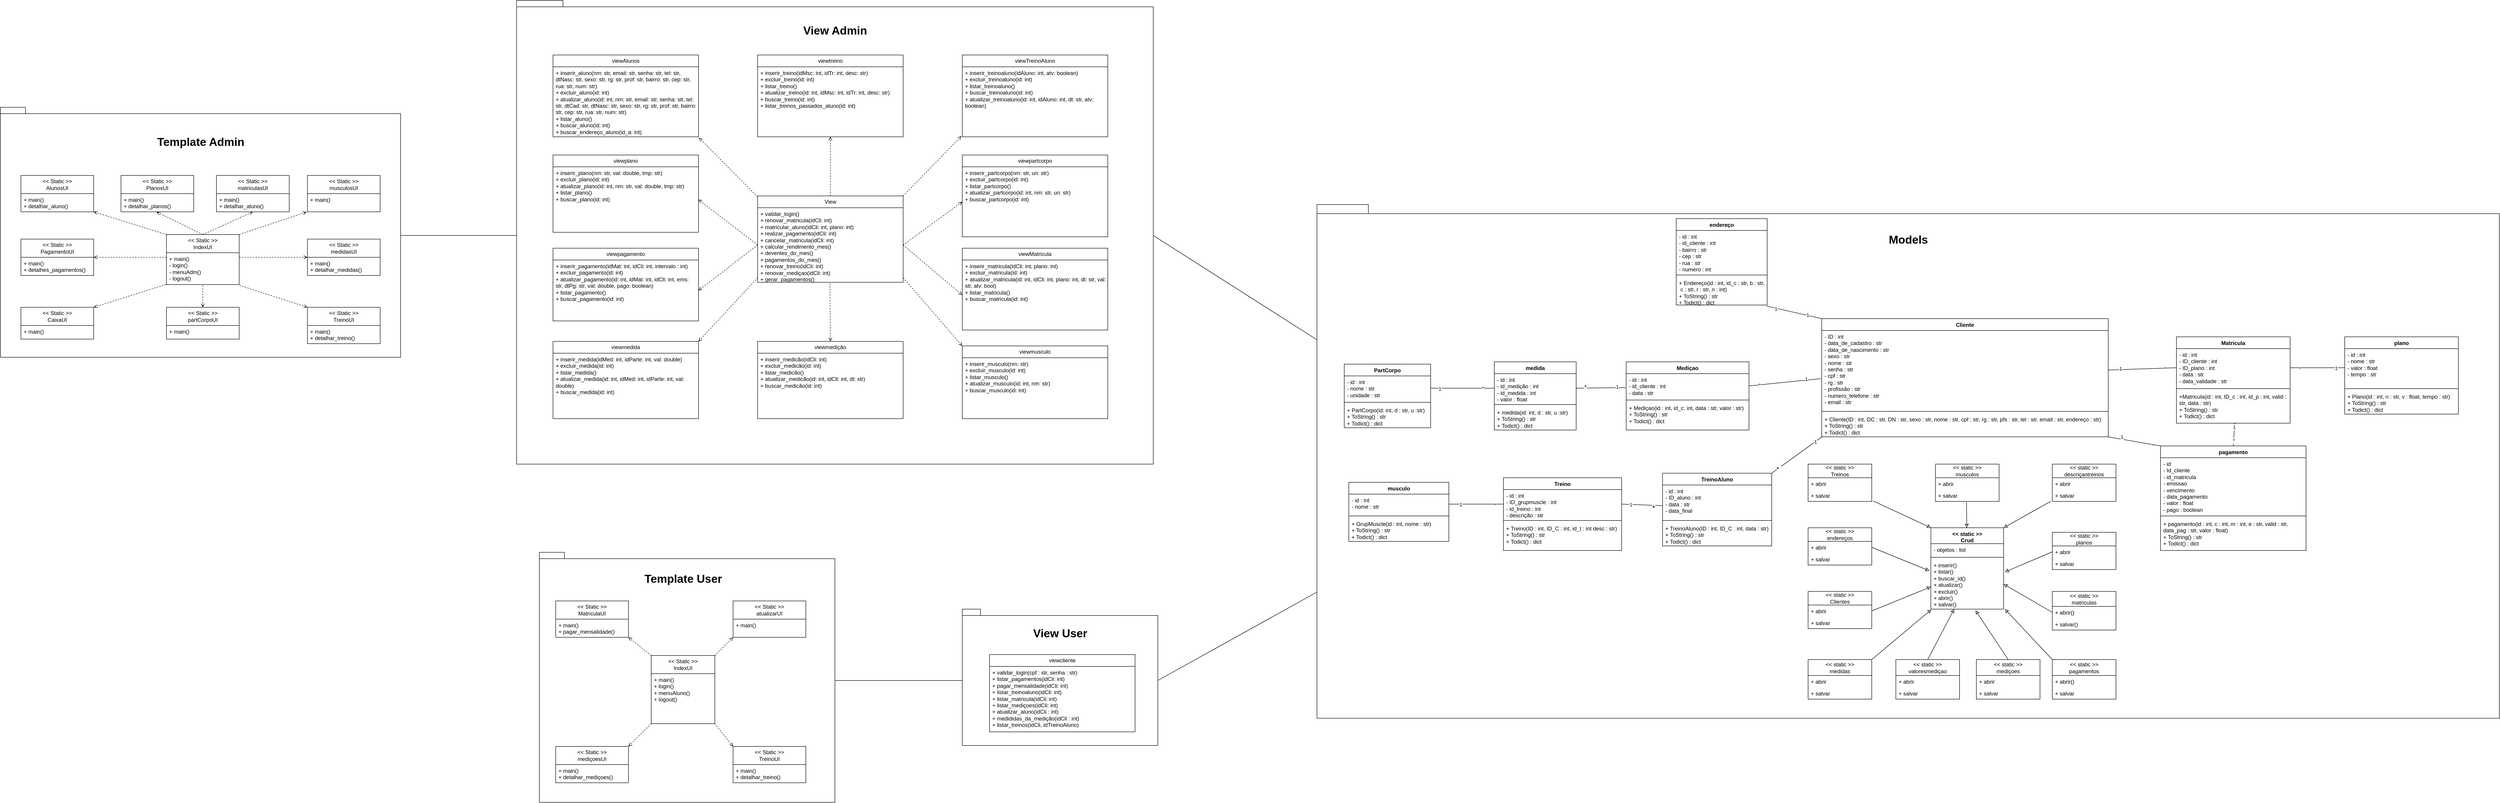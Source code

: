 <mxfile version="26.0.14">
  <diagram id="C5RBs43oDa-KdzZeNtuy" name="Page-1">
    <mxGraphModel dx="9655" dy="4205" grid="1" gridSize="10" guides="1" tooltips="1" connect="1" arrows="1" fold="1" page="1" pageScale="1" pageWidth="827" pageHeight="1169" math="0" shadow="0">
      <root>
        <mxCell id="WIyWlLk6GJQsqaUBKTNV-0" />
        <mxCell id="WIyWlLk6GJQsqaUBKTNV-1" parent="WIyWlLk6GJQsqaUBKTNV-0" />
        <mxCell id="xLwpl0vCefZQHkBtUd5V-339" value="" style="shape=folder;fontStyle=1;spacingTop=10;tabWidth=40;tabHeight=14;tabPosition=left;html=1;whiteSpace=wrap;fontFamily=Helvetica;fontSize=11;fontColor=default;labelBackgroundColor=default;" vertex="1" parent="WIyWlLk6GJQsqaUBKTNV-1">
          <mxGeometry x="-3855" y="-175" width="880" height="550" as="geometry" />
        </mxCell>
        <mxCell id="xLwpl0vCefZQHkBtUd5V-284" value="" style="shape=folder;fontStyle=1;spacingTop=10;tabWidth=40;tabHeight=14;tabPosition=left;html=1;whiteSpace=wrap;" vertex="1" parent="WIyWlLk6GJQsqaUBKTNV-1">
          <mxGeometry x="-2720" y="-410" width="1400" height="1020" as="geometry" />
        </mxCell>
        <mxCell id="xLwpl0vCefZQHkBtUd5V-0" value="" style="shape=folder;fontStyle=1;spacingTop=10;tabWidth=40;tabHeight=20;tabPosition=left;html=1;whiteSpace=wrap;" vertex="1" parent="WIyWlLk6GJQsqaUBKTNV-1">
          <mxGeometry x="-960" y="39" width="2600" height="1130" as="geometry" />
        </mxCell>
        <mxCell id="xLwpl0vCefZQHkBtUd5V-126" value="Cliente" style="swimlane;fontStyle=1;align=center;verticalAlign=top;childLayout=stackLayout;horizontal=1;startSize=26;horizontalStack=0;resizeParent=1;resizeParentMax=0;resizeLast=0;collapsible=1;marginBottom=0;whiteSpace=wrap;html=1;fontFamily=Helvetica;" vertex="1" parent="WIyWlLk6GJQsqaUBKTNV-1">
          <mxGeometry x="150" y="290" width="630" height="260" as="geometry" />
        </mxCell>
        <mxCell id="xLwpl0vCefZQHkBtUd5V-127" value="- ID : int&lt;div&gt;&lt;div&gt;- data_de_cadastro : str&lt;/div&gt;&lt;div&gt;- data_de_nascimento : str&lt;/div&gt;&lt;div&gt;- sexo : str&lt;/div&gt;&lt;div&gt;- nome : str&lt;/div&gt;&lt;div&gt;- senha : str&amp;nbsp;&lt;/div&gt;&lt;div&gt;- cpf : str&lt;/div&gt;&lt;div&gt;- rg : str&lt;/div&gt;&lt;div&gt;- profissão : str&lt;/div&gt;&lt;div&gt;- numero_telefone : str&lt;/div&gt;&lt;div&gt;- email : str&lt;/div&gt;&lt;div&gt;&lt;br&gt;&lt;/div&gt;&lt;/div&gt;" style="text;strokeColor=none;fillColor=none;align=left;verticalAlign=top;spacingLeft=4;spacingRight=4;overflow=hidden;rotatable=0;points=[[0,0.5],[1,0.5]];portConstraint=eastwest;whiteSpace=wrap;html=1;fontFamily=Helvetica;" vertex="1" parent="xLwpl0vCefZQHkBtUd5V-126">
          <mxGeometry y="26" width="630" height="174" as="geometry" />
        </mxCell>
        <mxCell id="xLwpl0vCefZQHkBtUd5V-128" value="" style="line;strokeWidth=1;fillColor=none;align=left;verticalAlign=middle;spacingTop=-1;spacingLeft=3;spacingRight=3;rotatable=0;labelPosition=right;points=[];portConstraint=eastwest;strokeColor=inherit;fontFamily=Helvetica;" vertex="1" parent="xLwpl0vCefZQHkBtUd5V-126">
          <mxGeometry y="200" width="630" height="8" as="geometry" />
        </mxCell>
        <mxCell id="xLwpl0vCefZQHkBtUd5V-129" value="+ Cliente(ID : int, DC : str, DN : str, sexo : str, nome : str, cpf : str, rg : str, pfs : str, tel : str, email : str, endereço : str)&lt;div&gt;+ ToString() : str&lt;/div&gt;&lt;div&gt;+ Todict() : dict&lt;/div&gt;&lt;div&gt;&amp;nbsp;&lt;/div&gt;" style="text;strokeColor=none;fillColor=none;align=left;verticalAlign=top;spacingLeft=4;spacingRight=4;overflow=hidden;rotatable=0;points=[[0,0.5],[1,0.5]];portConstraint=eastwest;whiteSpace=wrap;html=1;fontFamily=Helvetica;" vertex="1" parent="xLwpl0vCefZQHkBtUd5V-126">
          <mxGeometry y="208" width="630" height="52" as="geometry" />
        </mxCell>
        <mxCell id="xLwpl0vCefZQHkBtUd5V-130" value="Mediçao" style="swimlane;fontStyle=1;align=center;verticalAlign=top;childLayout=stackLayout;horizontal=1;startSize=26;horizontalStack=0;resizeParent=1;resizeParentMax=0;resizeLast=0;collapsible=1;marginBottom=0;whiteSpace=wrap;html=1;fontFamily=Helvetica;" vertex="1" parent="WIyWlLk6GJQsqaUBKTNV-1">
          <mxGeometry x="-280" y="385" width="270" height="150" as="geometry" />
        </mxCell>
        <mxCell id="xLwpl0vCefZQHkBtUd5V-131" value="- id : int&lt;div&gt;- id_cliente : int&lt;/div&gt;&lt;div&gt;- data : str&lt;/div&gt;" style="text;strokeColor=none;fillColor=none;align=left;verticalAlign=top;spacingLeft=4;spacingRight=4;overflow=hidden;rotatable=0;points=[[0,0.5],[1,0.5]];portConstraint=eastwest;whiteSpace=wrap;html=1;fontFamily=Helvetica;" vertex="1" parent="xLwpl0vCefZQHkBtUd5V-130">
          <mxGeometry y="26" width="270" height="54" as="geometry" />
        </mxCell>
        <mxCell id="xLwpl0vCefZQHkBtUd5V-132" value="" style="line;strokeWidth=1;fillColor=none;align=left;verticalAlign=middle;spacingTop=-1;spacingLeft=3;spacingRight=3;rotatable=0;labelPosition=right;points=[];portConstraint=eastwest;strokeColor=inherit;fontFamily=Helvetica;" vertex="1" parent="xLwpl0vCefZQHkBtUd5V-130">
          <mxGeometry y="80" width="270" height="8" as="geometry" />
        </mxCell>
        <mxCell id="xLwpl0vCefZQHkBtUd5V-133" value="+ Mediçao(id : int, id_c: int, data : str, valor : str)&lt;div&gt;&lt;span style=&quot;background-color: transparent; color: light-dark(rgb(0, 0, 0), rgb(255, 255, 255));&quot;&gt;+ ToString() : str&lt;/span&gt;&lt;/div&gt;&lt;div&gt;+ Todict() : dict&lt;span style=&quot;background-color: transparent; color: light-dark(rgb(0, 0, 0), rgb(255, 255, 255));&quot;&gt;&lt;br&gt;&lt;/span&gt;&lt;/div&gt;" style="text;strokeColor=none;fillColor=none;align=left;verticalAlign=top;spacingLeft=4;spacingRight=4;overflow=hidden;rotatable=0;points=[[0,0.5],[1,0.5]];portConstraint=eastwest;whiteSpace=wrap;html=1;fontFamily=Helvetica;" vertex="1" parent="xLwpl0vCefZQHkBtUd5V-130">
          <mxGeometry y="88" width="270" height="62" as="geometry" />
        </mxCell>
        <mxCell id="xLwpl0vCefZQHkBtUd5V-134" value="Matricula" style="swimlane;fontStyle=1;align=center;verticalAlign=top;childLayout=stackLayout;horizontal=1;startSize=26;horizontalStack=0;resizeParent=1;resizeParentMax=0;resizeLast=0;collapsible=1;marginBottom=0;whiteSpace=wrap;html=1;fontFamily=Helvetica;" vertex="1" parent="WIyWlLk6GJQsqaUBKTNV-1">
          <mxGeometry x="930" y="330" width="250" height="190" as="geometry" />
        </mxCell>
        <mxCell id="xLwpl0vCefZQHkBtUd5V-135" value="- id : int&lt;div&gt;- ID_cliente : int&lt;/div&gt;&lt;div&gt;- ID_plano : int&lt;/div&gt;&lt;div&gt;- data : str&lt;/div&gt;&lt;div&gt;- data_validade : str&lt;/div&gt;" style="text;strokeColor=none;fillColor=none;align=left;verticalAlign=top;spacingLeft=4;spacingRight=4;overflow=hidden;rotatable=0;points=[[0,0.5],[1,0.5]];portConstraint=eastwest;whiteSpace=wrap;html=1;fontFamily=Helvetica;" vertex="1" parent="xLwpl0vCefZQHkBtUd5V-134">
          <mxGeometry y="26" width="250" height="84" as="geometry" />
        </mxCell>
        <mxCell id="xLwpl0vCefZQHkBtUd5V-136" value="" style="line;strokeWidth=1;fillColor=none;align=left;verticalAlign=middle;spacingTop=-1;spacingLeft=3;spacingRight=3;rotatable=0;labelPosition=right;points=[];portConstraint=eastwest;strokeColor=inherit;fontFamily=Helvetica;" vertex="1" parent="xLwpl0vCefZQHkBtUd5V-134">
          <mxGeometry y="110" width="250" height="8" as="geometry" />
        </mxCell>
        <mxCell id="xLwpl0vCefZQHkBtUd5V-137" value="+Matricula(id : int, ID_c : int, id_p : int, valid : str, data : str&lt;span style=&quot;background-color: transparent; color: light-dark(rgb(0, 0, 0), rgb(255, 255, 255));&quot;&gt;)&lt;/span&gt;&lt;div&gt;+ ToString() : str&lt;span style=&quot;background-color: transparent; color: light-dark(rgb(0, 0, 0), rgb(255, 255, 255));&quot;&gt;&lt;br&gt;&lt;/span&gt;&lt;/div&gt;&lt;div&gt;+ Todict() : dict&lt;br&gt;&lt;/div&gt;" style="text;strokeColor=none;fillColor=none;align=left;verticalAlign=top;spacingLeft=4;spacingRight=4;overflow=hidden;rotatable=0;points=[[0,0.5],[1,0.5]];portConstraint=eastwest;whiteSpace=wrap;html=1;fontFamily=Helvetica;" vertex="1" parent="xLwpl0vCefZQHkBtUd5V-134">
          <mxGeometry y="118" width="250" height="72" as="geometry" />
        </mxCell>
        <mxCell id="xLwpl0vCefZQHkBtUd5V-138" value="pagamento" style="swimlane;fontStyle=1;align=center;verticalAlign=top;childLayout=stackLayout;horizontal=1;startSize=26;horizontalStack=0;resizeParent=1;resizeParentMax=0;resizeLast=0;collapsible=1;marginBottom=0;whiteSpace=wrap;html=1;fontFamily=Helvetica;" vertex="1" parent="WIyWlLk6GJQsqaUBKTNV-1">
          <mxGeometry x="895" y="570" width="320" height="230" as="geometry" />
        </mxCell>
        <mxCell id="xLwpl0vCefZQHkBtUd5V-139" value="- id&lt;div&gt;- Id_cliente&lt;/div&gt;&lt;div&gt;- id_matricula&lt;/div&gt;&lt;div&gt;- emissao&lt;/div&gt;&lt;div&gt;- vencimento&lt;/div&gt;&lt;div&gt;- data_pagamento&lt;/div&gt;&lt;div&gt;- valor : float&lt;/div&gt;&lt;div&gt;- pago : boolean&lt;/div&gt;" style="text;strokeColor=none;fillColor=none;align=left;verticalAlign=top;spacingLeft=4;spacingRight=4;overflow=hidden;rotatable=0;points=[[0,0.5],[1,0.5]];portConstraint=eastwest;whiteSpace=wrap;html=1;fontFamily=Helvetica;" vertex="1" parent="xLwpl0vCefZQHkBtUd5V-138">
          <mxGeometry y="26" width="320" height="124" as="geometry" />
        </mxCell>
        <mxCell id="xLwpl0vCefZQHkBtUd5V-140" value="" style="line;strokeWidth=1;fillColor=none;align=left;verticalAlign=middle;spacingTop=-1;spacingLeft=3;spacingRight=3;rotatable=0;labelPosition=right;points=[];portConstraint=eastwest;strokeColor=inherit;fontFamily=Helvetica;" vertex="1" parent="xLwpl0vCefZQHkBtUd5V-138">
          <mxGeometry y="150" width="320" height="8" as="geometry" />
        </mxCell>
        <mxCell id="xLwpl0vCefZQHkBtUd5V-141" value="+ pagamento(id : int, c : int, m : int, e : str, valid : str, data_pag : str, valor : float)&lt;div&gt;+ ToString() : str&lt;br&gt;&lt;/div&gt;&lt;div&gt;+ Todict() : dict&lt;br&gt;&lt;/div&gt;" style="text;strokeColor=none;fillColor=none;align=left;verticalAlign=top;spacingLeft=4;spacingRight=4;overflow=hidden;rotatable=0;points=[[0,0.5],[1,0.5]];portConstraint=eastwest;whiteSpace=wrap;html=1;fontFamily=Helvetica;" vertex="1" parent="xLwpl0vCefZQHkBtUd5V-138">
          <mxGeometry y="158" width="320" height="72" as="geometry" />
        </mxCell>
        <mxCell id="xLwpl0vCefZQHkBtUd5V-142" value="TreinoAluno" style="swimlane;fontStyle=1;align=center;verticalAlign=top;childLayout=stackLayout;horizontal=1;startSize=26;horizontalStack=0;resizeParent=1;resizeParentMax=0;resizeLast=0;collapsible=1;marginBottom=0;whiteSpace=wrap;html=1;fontFamily=Helvetica;" vertex="1" parent="WIyWlLk6GJQsqaUBKTNV-1">
          <mxGeometry x="-200" y="630" width="240" height="160" as="geometry" />
        </mxCell>
        <mxCell id="xLwpl0vCefZQHkBtUd5V-143" value="- id : int&lt;div&gt;- ID_aluno : int&lt;/div&gt;&lt;div&gt;- data : str&lt;/div&gt;&lt;div&gt;- data_final&lt;/div&gt;" style="text;strokeColor=none;fillColor=none;align=left;verticalAlign=top;spacingLeft=4;spacingRight=4;overflow=hidden;rotatable=0;points=[[0,0.5],[1,0.5]];portConstraint=eastwest;whiteSpace=wrap;html=1;fontFamily=Helvetica;" vertex="1" parent="xLwpl0vCefZQHkBtUd5V-142">
          <mxGeometry y="26" width="240" height="74" as="geometry" />
        </mxCell>
        <mxCell id="xLwpl0vCefZQHkBtUd5V-144" value="" style="line;strokeWidth=1;fillColor=none;align=left;verticalAlign=middle;spacingTop=-1;spacingLeft=3;spacingRight=3;rotatable=0;labelPosition=right;points=[];portConstraint=eastwest;strokeColor=inherit;fontFamily=Helvetica;" vertex="1" parent="xLwpl0vCefZQHkBtUd5V-142">
          <mxGeometry y="100" width="240" height="8" as="geometry" />
        </mxCell>
        <mxCell id="xLwpl0vCefZQHkBtUd5V-145" value="+ TreinoAluno(ID : int, ID_C : int, data : str)&lt;div&gt;+ ToString() : str&lt;br&gt;&lt;/div&gt;&lt;div&gt;+ Todict() : dict&lt;br&gt;&lt;/div&gt;" style="text;strokeColor=none;fillColor=none;align=left;verticalAlign=top;spacingLeft=4;spacingRight=4;overflow=hidden;rotatable=0;points=[[0,0.5],[1,0.5]];portConstraint=eastwest;whiteSpace=wrap;html=1;fontFamily=Helvetica;" vertex="1" parent="xLwpl0vCefZQHkBtUd5V-142">
          <mxGeometry y="108" width="240" height="52" as="geometry" />
        </mxCell>
        <mxCell id="xLwpl0vCefZQHkBtUd5V-146" value="&lt;div&gt;&amp;lt;&amp;lt; static &amp;gt;&amp;gt;&lt;/div&gt;Crud" style="swimlane;fontStyle=1;align=center;verticalAlign=top;childLayout=stackLayout;horizontal=1;startSize=35;horizontalStack=0;resizeParent=1;resizeParentMax=0;resizeLast=0;collapsible=1;marginBottom=0;whiteSpace=wrap;html=1;fontFamily=Helvetica;" vertex="1" parent="WIyWlLk6GJQsqaUBKTNV-1">
          <mxGeometry x="390" y="750" width="160" height="179" as="geometry" />
        </mxCell>
        <mxCell id="xLwpl0vCefZQHkBtUd5V-147" value="- objetos : list" style="text;strokeColor=none;fillColor=none;align=left;verticalAlign=top;spacingLeft=4;spacingRight=4;overflow=hidden;rotatable=0;points=[[0,0.5],[1,0.5]];portConstraint=eastwest;whiteSpace=wrap;html=1;fontFamily=Helvetica;" vertex="1" parent="xLwpl0vCefZQHkBtUd5V-146">
          <mxGeometry y="35" width="160" height="26" as="geometry" />
        </mxCell>
        <mxCell id="xLwpl0vCefZQHkBtUd5V-148" value="" style="line;strokeWidth=1;fillColor=none;align=left;verticalAlign=middle;spacingTop=-1;spacingLeft=3;spacingRight=3;rotatable=0;labelPosition=right;points=[];portConstraint=eastwest;strokeColor=inherit;fontFamily=Helvetica;" vertex="1" parent="xLwpl0vCefZQHkBtUd5V-146">
          <mxGeometry y="61" width="160" height="8" as="geometry" />
        </mxCell>
        <mxCell id="xLwpl0vCefZQHkBtUd5V-149" value="+ inserir()&lt;div&gt;+ listar()&lt;/div&gt;&lt;div&gt;+ buscar_id()&lt;/div&gt;&lt;div&gt;+ atualizar()&lt;/div&gt;&lt;div&gt;+ excluir()&lt;/div&gt;&lt;div&gt;+ abrir()&lt;/div&gt;&lt;div&gt;+ salvar()&lt;/div&gt;" style="text;strokeColor=none;fillColor=none;align=left;verticalAlign=top;spacingLeft=4;spacingRight=4;overflow=hidden;rotatable=0;points=[[0,0.5],[1,0.5]];portConstraint=eastwest;whiteSpace=wrap;html=1;fontFamily=Helvetica;" vertex="1" parent="xLwpl0vCefZQHkBtUd5V-146">
          <mxGeometry y="69" width="160" height="110" as="geometry" />
        </mxCell>
        <mxCell id="xLwpl0vCefZQHkBtUd5V-150" value="&lt;div&gt;&amp;lt;&amp;lt; static &amp;gt;&amp;gt;&lt;br&gt;&lt;/div&gt;pagamentos" style="swimlane;fontStyle=0;childLayout=stackLayout;horizontal=1;startSize=35;fillColor=none;horizontalStack=0;resizeParent=1;resizeParentMax=0;resizeLast=0;collapsible=1;marginBottom=0;whiteSpace=wrap;html=1;fontFamily=Helvetica;" vertex="1" parent="WIyWlLk6GJQsqaUBKTNV-1">
          <mxGeometry x="657" y="1040" width="140" height="87" as="geometry" />
        </mxCell>
        <mxCell id="xLwpl0vCefZQHkBtUd5V-151" value="+ abrir()" style="text;strokeColor=none;fillColor=none;align=left;verticalAlign=top;spacingLeft=4;spacingRight=4;overflow=hidden;rotatable=0;points=[[0,0.5],[1,0.5]];portConstraint=eastwest;whiteSpace=wrap;html=1;fontFamily=Helvetica;" vertex="1" parent="xLwpl0vCefZQHkBtUd5V-150">
          <mxGeometry y="35" width="140" height="26" as="geometry" />
        </mxCell>
        <mxCell id="xLwpl0vCefZQHkBtUd5V-152" value="+ salvar" style="text;strokeColor=none;fillColor=none;align=left;verticalAlign=top;spacingLeft=4;spacingRight=4;overflow=hidden;rotatable=0;points=[[0,0.5],[1,0.5]];portConstraint=eastwest;whiteSpace=wrap;html=1;fontFamily=Helvetica;" vertex="1" parent="xLwpl0vCefZQHkBtUd5V-150">
          <mxGeometry y="61" width="140" height="26" as="geometry" />
        </mxCell>
        <mxCell id="xLwpl0vCefZQHkBtUd5V-153" style="edgeStyle=none;shape=connector;rounded=0;orthogonalLoop=1;jettySize=auto;html=1;exitX=0.5;exitY=0;exitDx=0;exitDy=0;strokeColor=default;align=center;verticalAlign=middle;fontFamily=Helvetica;fontSize=11;fontColor=default;labelBackgroundColor=default;endArrow=classic;endFill=0;" edge="1" parent="WIyWlLk6GJQsqaUBKTNV-1" source="xLwpl0vCefZQHkBtUd5V-154" target="xLwpl0vCefZQHkBtUd5V-149">
          <mxGeometry relative="1" as="geometry" />
        </mxCell>
        <mxCell id="xLwpl0vCefZQHkBtUd5V-154" value="&lt;div&gt;&amp;lt;&amp;lt; static &amp;gt;&amp;gt;&lt;br&gt;&lt;/div&gt;valoresmediçao" style="swimlane;fontStyle=0;childLayout=stackLayout;horizontal=1;startSize=35;fillColor=none;horizontalStack=0;resizeParent=1;resizeParentMax=0;resizeLast=0;collapsible=1;marginBottom=0;whiteSpace=wrap;html=1;fontFamily=Helvetica;" vertex="1" parent="WIyWlLk6GJQsqaUBKTNV-1">
          <mxGeometry x="313" y="1040" width="140" height="87" as="geometry" />
        </mxCell>
        <mxCell id="xLwpl0vCefZQHkBtUd5V-155" value="+ abrir" style="text;strokeColor=none;fillColor=none;align=left;verticalAlign=top;spacingLeft=4;spacingRight=4;overflow=hidden;rotatable=0;points=[[0,0.5],[1,0.5]];portConstraint=eastwest;whiteSpace=wrap;html=1;fontFamily=Helvetica;" vertex="1" parent="xLwpl0vCefZQHkBtUd5V-154">
          <mxGeometry y="35" width="140" height="26" as="geometry" />
        </mxCell>
        <mxCell id="xLwpl0vCefZQHkBtUd5V-156" value="+ salvar" style="text;strokeColor=none;fillColor=none;align=left;verticalAlign=top;spacingLeft=4;spacingRight=4;overflow=hidden;rotatable=0;points=[[0,0.5],[1,0.5]];portConstraint=eastwest;whiteSpace=wrap;html=1;fontFamily=Helvetica;" vertex="1" parent="xLwpl0vCefZQHkBtUd5V-154">
          <mxGeometry y="61" width="140" height="26" as="geometry" />
        </mxCell>
        <mxCell id="xLwpl0vCefZQHkBtUd5V-157" value="&lt;div&gt;&amp;lt;&amp;lt; static &amp;gt;&amp;gt;&lt;br&gt;&lt;/div&gt;medidas" style="swimlane;fontStyle=0;childLayout=stackLayout;horizontal=1;startSize=35;fillColor=none;horizontalStack=0;resizeParent=1;resizeParentMax=0;resizeLast=0;collapsible=1;marginBottom=0;whiteSpace=wrap;html=1;fontFamily=Helvetica;" vertex="1" parent="WIyWlLk6GJQsqaUBKTNV-1">
          <mxGeometry x="120" y="1040" width="140" height="87" as="geometry" />
        </mxCell>
        <mxCell id="xLwpl0vCefZQHkBtUd5V-158" value="+ abrir" style="text;strokeColor=none;fillColor=none;align=left;verticalAlign=top;spacingLeft=4;spacingRight=4;overflow=hidden;rotatable=0;points=[[0,0.5],[1,0.5]];portConstraint=eastwest;whiteSpace=wrap;html=1;fontFamily=Helvetica;" vertex="1" parent="xLwpl0vCefZQHkBtUd5V-157">
          <mxGeometry y="35" width="140" height="26" as="geometry" />
        </mxCell>
        <mxCell id="xLwpl0vCefZQHkBtUd5V-159" value="+ salvar" style="text;strokeColor=none;fillColor=none;align=left;verticalAlign=top;spacingLeft=4;spacingRight=4;overflow=hidden;rotatable=0;points=[[0,0.5],[1,0.5]];portConstraint=eastwest;whiteSpace=wrap;html=1;fontFamily=Helvetica;" vertex="1" parent="xLwpl0vCefZQHkBtUd5V-157">
          <mxGeometry y="61" width="140" height="26" as="geometry" />
        </mxCell>
        <mxCell id="xLwpl0vCefZQHkBtUd5V-160" value="&lt;div&gt;&amp;lt;&amp;lt; static &amp;gt;&amp;gt;&lt;br&gt;&lt;/div&gt;Clientes" style="swimlane;fontStyle=0;childLayout=stackLayout;horizontal=1;startSize=30;fillColor=none;horizontalStack=0;resizeParent=1;resizeParentMax=0;resizeLast=0;collapsible=1;marginBottom=0;whiteSpace=wrap;html=1;fontFamily=Helvetica;" vertex="1" parent="WIyWlLk6GJQsqaUBKTNV-1">
          <mxGeometry x="120" y="890" width="140" height="82" as="geometry" />
        </mxCell>
        <mxCell id="xLwpl0vCefZQHkBtUd5V-161" value="+ abrir" style="text;strokeColor=none;fillColor=none;align=left;verticalAlign=top;spacingLeft=4;spacingRight=4;overflow=hidden;rotatable=0;points=[[0,0.5],[1,0.5]];portConstraint=eastwest;whiteSpace=wrap;html=1;fontFamily=Helvetica;" vertex="1" parent="xLwpl0vCefZQHkBtUd5V-160">
          <mxGeometry y="30" width="140" height="26" as="geometry" />
        </mxCell>
        <mxCell id="xLwpl0vCefZQHkBtUd5V-162" value="+ salvar" style="text;strokeColor=none;fillColor=none;align=left;verticalAlign=top;spacingLeft=4;spacingRight=4;overflow=hidden;rotatable=0;points=[[0,0.5],[1,0.5]];portConstraint=eastwest;whiteSpace=wrap;html=1;fontFamily=Helvetica;" vertex="1" parent="xLwpl0vCefZQHkBtUd5V-160">
          <mxGeometry y="56" width="140" height="26" as="geometry" />
        </mxCell>
        <mxCell id="xLwpl0vCefZQHkBtUd5V-163" value="&lt;div&gt;&amp;lt;&amp;lt; static &amp;gt;&amp;gt;&lt;br&gt;&lt;/div&gt;matriculas" style="swimlane;fontStyle=0;childLayout=stackLayout;horizontal=1;startSize=33;fillColor=none;horizontalStack=0;resizeParent=1;resizeParentMax=0;resizeLast=0;collapsible=1;marginBottom=0;whiteSpace=wrap;html=1;fontFamily=Helvetica;" vertex="1" parent="WIyWlLk6GJQsqaUBKTNV-1">
          <mxGeometry x="657" y="890" width="140" height="85" as="geometry" />
        </mxCell>
        <mxCell id="xLwpl0vCefZQHkBtUd5V-164" value="+ abrir()" style="text;strokeColor=none;fillColor=none;align=left;verticalAlign=top;spacingLeft=4;spacingRight=4;overflow=hidden;rotatable=0;points=[[0,0.5],[1,0.5]];portConstraint=eastwest;whiteSpace=wrap;html=1;fontFamily=Helvetica;" vertex="1" parent="xLwpl0vCefZQHkBtUd5V-163">
          <mxGeometry y="33" width="140" height="26" as="geometry" />
        </mxCell>
        <mxCell id="xLwpl0vCefZQHkBtUd5V-165" value="+ salvar()" style="text;strokeColor=none;fillColor=none;align=left;verticalAlign=top;spacingLeft=4;spacingRight=4;overflow=hidden;rotatable=0;points=[[0,0.5],[1,0.5]];portConstraint=eastwest;whiteSpace=wrap;html=1;fontFamily=Helvetica;" vertex="1" parent="xLwpl0vCefZQHkBtUd5V-163">
          <mxGeometry y="59" width="140" height="26" as="geometry" />
        </mxCell>
        <mxCell id="xLwpl0vCefZQHkBtUd5V-166" style="edgeStyle=none;shape=connector;rounded=0;orthogonalLoop=1;jettySize=auto;html=1;exitX=1;exitY=0.5;exitDx=0;exitDy=0;strokeColor=default;align=center;verticalAlign=middle;fontFamily=Helvetica;fontSize=11;fontColor=default;labelBackgroundColor=default;endArrow=classic;endFill=0;" edge="1" parent="WIyWlLk6GJQsqaUBKTNV-1" source="xLwpl0vCefZQHkBtUd5V-161">
          <mxGeometry relative="1" as="geometry">
            <mxPoint x="390" y="880" as="targetPoint" />
          </mxGeometry>
        </mxCell>
        <mxCell id="xLwpl0vCefZQHkBtUd5V-167" style="edgeStyle=none;shape=connector;rounded=0;orthogonalLoop=1;jettySize=auto;html=1;exitX=1;exitY=0.5;exitDx=0;exitDy=0;entryX=-0.003;entryY=0.609;entryDx=0;entryDy=0;entryPerimeter=0;strokeColor=default;align=center;verticalAlign=middle;fontFamily=Helvetica;fontSize=11;fontColor=default;labelBackgroundColor=default;endArrow=none;endFill=0;startFill=0;" edge="1" parent="WIyWlLk6GJQsqaUBKTNV-1" source="xLwpl0vCefZQHkBtUd5V-131" target="xLwpl0vCefZQHkBtUd5V-127">
          <mxGeometry relative="1" as="geometry" />
        </mxCell>
        <mxCell id="xLwpl0vCefZQHkBtUd5V-168" value="*" style="edgeLabel;html=1;align=center;verticalAlign=middle;resizable=0;points=[];fontFamily=Helvetica;fontSize=11;fontColor=default;labelBackgroundColor=default;" vertex="1" connectable="0" parent="xLwpl0vCefZQHkBtUd5V-167">
          <mxGeometry x="-0.709" relative="1" as="geometry">
            <mxPoint as="offset" />
          </mxGeometry>
        </mxCell>
        <mxCell id="xLwpl0vCefZQHkBtUd5V-169" value="1" style="edgeLabel;html=1;align=center;verticalAlign=middle;resizable=0;points=[];fontFamily=Helvetica;fontSize=11;fontColor=default;labelBackgroundColor=default;" vertex="1" connectable="0" parent="xLwpl0vCefZQHkBtUd5V-167">
          <mxGeometry x="0.444" y="-1" relative="1" as="geometry">
            <mxPoint x="12" y="-5" as="offset" />
          </mxGeometry>
        </mxCell>
        <mxCell id="xLwpl0vCefZQHkBtUd5V-170" style="edgeStyle=none;shape=connector;rounded=0;orthogonalLoop=1;jettySize=auto;html=1;exitX=0;exitY=0.5;exitDx=0;exitDy=0;entryX=1;entryY=0.5;entryDx=0;entryDy=0;strokeColor=default;align=center;verticalAlign=middle;fontFamily=Helvetica;fontSize=11;fontColor=default;labelBackgroundColor=default;endArrow=none;endFill=0;startFill=0;" edge="1" parent="WIyWlLk6GJQsqaUBKTNV-1" source="xLwpl0vCefZQHkBtUd5V-135" target="xLwpl0vCefZQHkBtUd5V-127">
          <mxGeometry relative="1" as="geometry" />
        </mxCell>
        <mxCell id="xLwpl0vCefZQHkBtUd5V-171" value="*" style="edgeLabel;html=1;align=center;verticalAlign=middle;resizable=0;points=[];fontFamily=Helvetica;fontSize=11;fontColor=default;labelBackgroundColor=default;" vertex="1" connectable="0" parent="xLwpl0vCefZQHkBtUd5V-170">
          <mxGeometry x="-0.66" relative="1" as="geometry">
            <mxPoint y="1" as="offset" />
          </mxGeometry>
        </mxCell>
        <mxCell id="xLwpl0vCefZQHkBtUd5V-172" value="1" style="edgeLabel;html=1;align=center;verticalAlign=middle;resizable=0;points=[];fontFamily=Helvetica;fontSize=11;fontColor=default;labelBackgroundColor=default;" vertex="1" connectable="0" parent="xLwpl0vCefZQHkBtUd5V-170">
          <mxGeometry x="0.64" y="-2" relative="1" as="geometry">
            <mxPoint as="offset" />
          </mxGeometry>
        </mxCell>
        <mxCell id="xLwpl0vCefZQHkBtUd5V-173" style="edgeStyle=none;shape=connector;rounded=0;orthogonalLoop=1;jettySize=auto;html=1;exitX=0;exitY=0;exitDx=0;exitDy=0;entryX=1;entryY=1;entryDx=0;entryDy=0;entryPerimeter=0;strokeColor=default;align=center;verticalAlign=middle;fontFamily=Helvetica;fontSize=11;fontColor=default;labelBackgroundColor=default;startFill=0;endArrow=none;endFill=0;" edge="1" parent="WIyWlLk6GJQsqaUBKTNV-1" source="xLwpl0vCefZQHkBtUd5V-138" target="xLwpl0vCefZQHkBtUd5V-129">
          <mxGeometry relative="1" as="geometry" />
        </mxCell>
        <mxCell id="xLwpl0vCefZQHkBtUd5V-174" value="1" style="edgeLabel;html=1;align=center;verticalAlign=middle;resizable=0;points=[];fontFamily=Helvetica;fontSize=11;fontColor=default;labelBackgroundColor=default;" vertex="1" connectable="0" parent="xLwpl0vCefZQHkBtUd5V-173">
          <mxGeometry x="-0.353" y="2" relative="1" as="geometry">
            <mxPoint x="-47" y="-16" as="offset" />
          </mxGeometry>
        </mxCell>
        <mxCell id="xLwpl0vCefZQHkBtUd5V-175" value="*" style="edgeLabel;html=1;align=center;verticalAlign=middle;resizable=0;points=[];fontFamily=Helvetica;fontSize=11;fontColor=default;labelBackgroundColor=default;" vertex="1" connectable="0" parent="xLwpl0vCefZQHkBtUd5V-173">
          <mxGeometry x="-0.305" y="-1" relative="1" as="geometry">
            <mxPoint x="22" y="7" as="offset" />
          </mxGeometry>
        </mxCell>
        <mxCell id="xLwpl0vCefZQHkBtUd5V-176" style="edgeStyle=none;shape=connector;rounded=0;orthogonalLoop=1;jettySize=auto;html=1;exitX=1;exitY=0;exitDx=0;exitDy=0;entryX=0.003;entryY=0.982;entryDx=0;entryDy=0;entryPerimeter=0;strokeColor=default;align=center;verticalAlign=middle;fontFamily=Helvetica;fontSize=11;fontColor=default;labelBackgroundColor=default;startFill=0;endArrow=none;endFill=0;" edge="1" parent="WIyWlLk6GJQsqaUBKTNV-1" source="xLwpl0vCefZQHkBtUd5V-142" target="xLwpl0vCefZQHkBtUd5V-129">
          <mxGeometry relative="1" as="geometry" />
        </mxCell>
        <mxCell id="xLwpl0vCefZQHkBtUd5V-177" value="1" style="edgeLabel;html=1;align=center;verticalAlign=middle;resizable=0;points=[];fontFamily=Helvetica;fontSize=11;fontColor=default;labelBackgroundColor=default;" vertex="1" connectable="0" parent="xLwpl0vCefZQHkBtUd5V-176">
          <mxGeometry x="0.711" relative="1" as="geometry">
            <mxPoint as="offset" />
          </mxGeometry>
        </mxCell>
        <mxCell id="xLwpl0vCefZQHkBtUd5V-178" value="*&amp;nbsp;" style="edgeLabel;html=1;align=center;verticalAlign=middle;resizable=0;points=[];fontFamily=Helvetica;fontSize=15;fontColor=default;labelBackgroundColor=default;" vertex="1" connectable="0" parent="xLwpl0vCefZQHkBtUd5V-176">
          <mxGeometry x="-0.695" y="-2" relative="1" as="geometry">
            <mxPoint x="-3" as="offset" />
          </mxGeometry>
        </mxCell>
        <mxCell id="xLwpl0vCefZQHkBtUd5V-179" value="medida" style="swimlane;fontStyle=1;align=center;verticalAlign=top;childLayout=stackLayout;horizontal=1;startSize=26;horizontalStack=0;resizeParent=1;resizeParentMax=0;resizeLast=0;collapsible=1;marginBottom=0;whiteSpace=wrap;html=1;" vertex="1" parent="WIyWlLk6GJQsqaUBKTNV-1">
          <mxGeometry x="-570" y="385" width="180" height="150" as="geometry" />
        </mxCell>
        <mxCell id="xLwpl0vCefZQHkBtUd5V-180" value="- id : int&lt;div&gt;- id_medição : int&lt;/div&gt;&lt;div&gt;- id_medida : int&lt;/div&gt;&lt;div&gt;- valor : float&lt;br&gt;&lt;/div&gt;" style="text;strokeColor=none;fillColor=none;align=left;verticalAlign=top;spacingLeft=4;spacingRight=4;overflow=hidden;rotatable=0;points=[[0,0.5],[1,0.5]];portConstraint=eastwest;whiteSpace=wrap;html=1;" vertex="1" parent="xLwpl0vCefZQHkBtUd5V-179">
          <mxGeometry y="26" width="180" height="64" as="geometry" />
        </mxCell>
        <mxCell id="xLwpl0vCefZQHkBtUd5V-181" value="" style="line;strokeWidth=1;fillColor=none;align=left;verticalAlign=middle;spacingTop=-1;spacingLeft=3;spacingRight=3;rotatable=0;labelPosition=right;points=[];portConstraint=eastwest;strokeColor=inherit;" vertex="1" parent="xLwpl0vCefZQHkBtUd5V-179">
          <mxGeometry y="90" width="180" height="8" as="geometry" />
        </mxCell>
        <mxCell id="xLwpl0vCefZQHkBtUd5V-182" value="+ medida(id: int, d : str, u :str)&lt;div&gt;+ ToString() : str&lt;br&gt;&lt;/div&gt;&lt;div&gt;+ Todict() : dict&lt;br&gt;&lt;/div&gt;&lt;div&gt;&lt;br&gt;&lt;/div&gt;" style="text;strokeColor=none;fillColor=none;align=left;verticalAlign=top;spacingLeft=4;spacingRight=4;overflow=hidden;rotatable=0;points=[[0,0.5],[1,0.5]];portConstraint=eastwest;whiteSpace=wrap;html=1;" vertex="1" parent="xLwpl0vCefZQHkBtUd5V-179">
          <mxGeometry y="98" width="180" height="52" as="geometry" />
        </mxCell>
        <mxCell id="xLwpl0vCefZQHkBtUd5V-183" value="endereço" style="swimlane;fontStyle=1;align=center;verticalAlign=top;childLayout=stackLayout;horizontal=1;startSize=26;horizontalStack=0;resizeParent=1;resizeParentMax=0;resizeLast=0;collapsible=1;marginBottom=0;whiteSpace=wrap;html=1;" vertex="1" parent="WIyWlLk6GJQsqaUBKTNV-1">
          <mxGeometry x="-170" y="70" width="200" height="190" as="geometry" />
        </mxCell>
        <mxCell id="xLwpl0vCefZQHkBtUd5V-184" value="&lt;div&gt;- id : int&lt;/div&gt;&lt;div&gt;- id_cliente : int&lt;/div&gt;- bairro : str&lt;div&gt;- cep : str&lt;/div&gt;&lt;div&gt;- rua : str&lt;/div&gt;&lt;div&gt;- numero : int&lt;/div&gt;" style="text;strokeColor=none;fillColor=none;align=left;verticalAlign=top;spacingLeft=4;spacingRight=4;overflow=hidden;rotatable=0;points=[[0,0.5],[1,0.5]];portConstraint=eastwest;whiteSpace=wrap;html=1;" vertex="1" parent="xLwpl0vCefZQHkBtUd5V-183">
          <mxGeometry y="26" width="200" height="94" as="geometry" />
        </mxCell>
        <mxCell id="xLwpl0vCefZQHkBtUd5V-185" value="" style="line;strokeWidth=1;fillColor=none;align=left;verticalAlign=middle;spacingTop=-1;spacingLeft=3;spacingRight=3;rotatable=0;labelPosition=right;points=[];portConstraint=eastwest;strokeColor=inherit;" vertex="1" parent="xLwpl0vCefZQHkBtUd5V-183">
          <mxGeometry y="120" width="200" height="8" as="geometry" />
        </mxCell>
        <mxCell id="xLwpl0vCefZQHkBtUd5V-186" value="+ Endereço(id : int, id_c : str, b : str,&lt;div&gt;&amp;nbsp;c : str, r : str, n : int)&lt;/div&gt;&lt;div&gt;+ ToString() : str&lt;br&gt;&lt;/div&gt;&lt;div&gt;+ Todict() : dict&lt;br&gt;&lt;/div&gt;" style="text;strokeColor=none;fillColor=none;align=left;verticalAlign=top;spacingLeft=4;spacingRight=4;overflow=hidden;rotatable=0;points=[[0,0.5],[1,0.5]];portConstraint=eastwest;whiteSpace=wrap;html=1;" vertex="1" parent="xLwpl0vCefZQHkBtUd5V-183">
          <mxGeometry y="128" width="200" height="62" as="geometry" />
        </mxCell>
        <mxCell id="xLwpl0vCefZQHkBtUd5V-187" style="rounded=0;orthogonalLoop=1;jettySize=auto;html=1;exitX=1;exitY=0.5;exitDx=0;exitDy=0;entryX=-0.005;entryY=0.569;entryDx=0;entryDy=0;endArrow=none;startFill=0;entryPerimeter=0;" edge="1" parent="WIyWlLk6GJQsqaUBKTNV-1" source="xLwpl0vCefZQHkBtUd5V-180" target="xLwpl0vCefZQHkBtUd5V-131">
          <mxGeometry relative="1" as="geometry" />
        </mxCell>
        <mxCell id="xLwpl0vCefZQHkBtUd5V-188" value="*" style="edgeLabel;html=1;align=center;verticalAlign=middle;resizable=0;points=[];fontSize=13;" vertex="1" connectable="0" parent="xLwpl0vCefZQHkBtUd5V-187">
          <mxGeometry x="0.676" relative="1" as="geometry">
            <mxPoint x="-71" y="-2" as="offset" />
          </mxGeometry>
        </mxCell>
        <mxCell id="xLwpl0vCefZQHkBtUd5V-189" value="1" style="edgeLabel;html=1;align=center;verticalAlign=middle;resizable=0;points=[];" vertex="1" connectable="0" parent="xLwpl0vCefZQHkBtUd5V-187">
          <mxGeometry x="-0.506" y="-1" relative="1" as="geometry">
            <mxPoint x="63" y="-4" as="offset" />
          </mxGeometry>
        </mxCell>
        <mxCell id="xLwpl0vCefZQHkBtUd5V-190" style="rounded=0;orthogonalLoop=1;jettySize=auto;html=1;exitX=0;exitY=0;exitDx=0;exitDy=0;entryX=0.994;entryY=1.038;entryDx=0;entryDy=0;entryPerimeter=0;endArrow=none;startFill=0;" edge="1" parent="WIyWlLk6GJQsqaUBKTNV-1" source="xLwpl0vCefZQHkBtUd5V-126" target="xLwpl0vCefZQHkBtUd5V-186">
          <mxGeometry relative="1" as="geometry" />
        </mxCell>
        <mxCell id="xLwpl0vCefZQHkBtUd5V-191" value="1" style="edgeLabel;html=1;align=center;verticalAlign=middle;resizable=0;points=[];" vertex="1" connectable="0" parent="xLwpl0vCefZQHkBtUd5V-190">
          <mxGeometry x="0.671" y="1" relative="1" as="geometry">
            <mxPoint as="offset" />
          </mxGeometry>
        </mxCell>
        <mxCell id="xLwpl0vCefZQHkBtUd5V-192" value="1" style="edgeLabel;html=1;align=center;verticalAlign=middle;resizable=0;points=[];" vertex="1" connectable="0" parent="xLwpl0vCefZQHkBtUd5V-190">
          <mxGeometry x="-0.483" y="-1" relative="1" as="geometry">
            <mxPoint as="offset" />
          </mxGeometry>
        </mxCell>
        <mxCell id="xLwpl0vCefZQHkBtUd5V-193" value="musculo" style="swimlane;fontStyle=1;align=center;verticalAlign=top;childLayout=stackLayout;horizontal=1;startSize=26;horizontalStack=0;resizeParent=1;resizeParentMax=0;resizeLast=0;collapsible=1;marginBottom=0;whiteSpace=wrap;html=1;fontFamily=Helvetica;" vertex="1" parent="WIyWlLk6GJQsqaUBKTNV-1">
          <mxGeometry x="-890" y="650" width="220" height="130" as="geometry" />
        </mxCell>
        <mxCell id="xLwpl0vCefZQHkBtUd5V-194" value="- id : int&lt;div&gt;- nome : str&lt;/div&gt;" style="text;strokeColor=none;fillColor=none;align=left;verticalAlign=top;spacingLeft=4;spacingRight=4;overflow=hidden;rotatable=0;points=[[0,0.5],[1,0.5]];portConstraint=eastwest;whiteSpace=wrap;html=1;fontFamily=Helvetica;" vertex="1" parent="xLwpl0vCefZQHkBtUd5V-193">
          <mxGeometry y="26" width="220" height="44" as="geometry" />
        </mxCell>
        <mxCell id="xLwpl0vCefZQHkBtUd5V-195" value="" style="line;strokeWidth=1;fillColor=none;align=left;verticalAlign=middle;spacingTop=-1;spacingLeft=3;spacingRight=3;rotatable=0;labelPosition=right;points=[];portConstraint=eastwest;strokeColor=inherit;fontFamily=Helvetica;" vertex="1" parent="xLwpl0vCefZQHkBtUd5V-193">
          <mxGeometry y="70" width="220" height="8" as="geometry" />
        </mxCell>
        <mxCell id="xLwpl0vCefZQHkBtUd5V-196" value="+ GrupMuscle(id : int, nome : str)&lt;div&gt;+ ToString() : str&lt;/div&gt;&lt;div&gt;+ Todict() : dict&lt;br&gt;&lt;/div&gt;" style="text;strokeColor=none;fillColor=none;align=left;verticalAlign=top;spacingLeft=4;spacingRight=4;overflow=hidden;rotatable=0;points=[[0,0.5],[1,0.5]];portConstraint=eastwest;whiteSpace=wrap;html=1;fontFamily=Helvetica;" vertex="1" parent="xLwpl0vCefZQHkBtUd5V-193">
          <mxGeometry y="78" width="220" height="52" as="geometry" />
        </mxCell>
        <mxCell id="xLwpl0vCefZQHkBtUd5V-197" value="plano" style="swimlane;fontStyle=1;align=center;verticalAlign=top;childLayout=stackLayout;horizontal=1;startSize=26;horizontalStack=0;resizeParent=1;resizeParentMax=0;resizeLast=0;collapsible=1;marginBottom=0;whiteSpace=wrap;html=1;fontFamily=Helvetica;" vertex="1" parent="WIyWlLk6GJQsqaUBKTNV-1">
          <mxGeometry x="1300" y="330" width="250" height="170" as="geometry" />
        </mxCell>
        <mxCell id="xLwpl0vCefZQHkBtUd5V-198" value="- id : int&lt;div&gt;- nome : str&lt;/div&gt;&lt;div&gt;&lt;span style=&quot;background-color: transparent; color: light-dark(rgb(0, 0, 0), rgb(255, 255, 255));&quot;&gt;- valor : float&lt;/span&gt;&lt;/div&gt;&lt;div&gt;- tempo : str&lt;/div&gt;" style="text;strokeColor=none;fillColor=none;align=left;verticalAlign=top;spacingLeft=4;spacingRight=4;overflow=hidden;rotatable=0;points=[[0,0.5],[1,0.5]];portConstraint=eastwest;whiteSpace=wrap;html=1;fontFamily=Helvetica;" vertex="1" parent="xLwpl0vCefZQHkBtUd5V-197">
          <mxGeometry y="26" width="250" height="84" as="geometry" />
        </mxCell>
        <mxCell id="xLwpl0vCefZQHkBtUd5V-199" value="" style="line;strokeWidth=1;fillColor=none;align=left;verticalAlign=middle;spacingTop=-1;spacingLeft=3;spacingRight=3;rotatable=0;labelPosition=right;points=[];portConstraint=eastwest;strokeColor=inherit;fontFamily=Helvetica;" vertex="1" parent="xLwpl0vCefZQHkBtUd5V-197">
          <mxGeometry y="110" width="250" height="8" as="geometry" />
        </mxCell>
        <mxCell id="xLwpl0vCefZQHkBtUd5V-200" value="+ Plano(id : int, n : str, v : float, tempo : str&lt;span style=&quot;background-color: transparent; color: light-dark(rgb(0, 0, 0), rgb(255, 255, 255));&quot;&gt;)&lt;/span&gt;&lt;div&gt;+ ToString() : str&lt;span style=&quot;background-color: transparent; color: light-dark(rgb(0, 0, 0), rgb(255, 255, 255));&quot;&gt;&lt;br&gt;&lt;/span&gt;&lt;/div&gt;&lt;div&gt;+ Todict() : dict&lt;br&gt;&lt;/div&gt;" style="text;strokeColor=none;fillColor=none;align=left;verticalAlign=top;spacingLeft=4;spacingRight=4;overflow=hidden;rotatable=0;points=[[0,0.5],[1,0.5]];portConstraint=eastwest;whiteSpace=wrap;html=1;fontFamily=Helvetica;" vertex="1" parent="xLwpl0vCefZQHkBtUd5V-197">
          <mxGeometry y="118" width="250" height="52" as="geometry" />
        </mxCell>
        <mxCell id="xLwpl0vCefZQHkBtUd5V-201" style="rounded=0;orthogonalLoop=1;jettySize=auto;html=1;exitX=0;exitY=0.5;exitDx=0;exitDy=0;endArrow=none;startFill=0;" edge="1" parent="WIyWlLk6GJQsqaUBKTNV-1" source="xLwpl0vCefZQHkBtUd5V-198" target="xLwpl0vCefZQHkBtUd5V-135">
          <mxGeometry relative="1" as="geometry" />
        </mxCell>
        <mxCell id="xLwpl0vCefZQHkBtUd5V-202" value="*" style="edgeLabel;html=1;align=center;verticalAlign=middle;resizable=0;points=[];" vertex="1" connectable="0" parent="xLwpl0vCefZQHkBtUd5V-201">
          <mxGeometry x="-0.575" y="1" relative="1" as="geometry">
            <mxPoint x="-74" y="1" as="offset" />
          </mxGeometry>
        </mxCell>
        <mxCell id="xLwpl0vCefZQHkBtUd5V-203" value="1" style="edgeLabel;html=1;align=center;verticalAlign=middle;resizable=0;points=[];" vertex="1" connectable="0" parent="xLwpl0vCefZQHkBtUd5V-201">
          <mxGeometry x="0.676" y="1" relative="1" as="geometry">
            <mxPoint x="81" as="offset" />
          </mxGeometry>
        </mxCell>
        <mxCell id="xLwpl0vCefZQHkBtUd5V-204" style="rounded=0;orthogonalLoop=1;jettySize=auto;html=1;exitX=0.5;exitY=0;exitDx=0;exitDy=0;entryX=0.513;entryY=0.985;entryDx=0;entryDy=0;entryPerimeter=0;endArrow=none;startFill=0;" edge="1" parent="WIyWlLk6GJQsqaUBKTNV-1" source="xLwpl0vCefZQHkBtUd5V-138" target="xLwpl0vCefZQHkBtUd5V-137">
          <mxGeometry relative="1" as="geometry" />
        </mxCell>
        <mxCell id="xLwpl0vCefZQHkBtUd5V-205" value="1" style="edgeLabel;html=1;align=center;verticalAlign=middle;resizable=0;points=[];" vertex="1" connectable="0" parent="xLwpl0vCefZQHkBtUd5V-204">
          <mxGeometry x="0.606" y="1" relative="1" as="geometry">
            <mxPoint as="offset" />
          </mxGeometry>
        </mxCell>
        <mxCell id="xLwpl0vCefZQHkBtUd5V-206" value="*" style="edgeLabel;html=1;align=center;verticalAlign=middle;resizable=0;points=[];" vertex="1" connectable="0" parent="xLwpl0vCefZQHkBtUd5V-204">
          <mxGeometry x="-0.521" relative="1" as="geometry">
            <mxPoint as="offset" />
          </mxGeometry>
        </mxCell>
        <mxCell id="xLwpl0vCefZQHkBtUd5V-207" value="Treino" style="swimlane;fontStyle=1;align=center;verticalAlign=top;childLayout=stackLayout;horizontal=1;startSize=26;horizontalStack=0;resizeParent=1;resizeParentMax=0;resizeLast=0;collapsible=1;marginBottom=0;whiteSpace=wrap;html=1;fontFamily=Helvetica;" vertex="1" parent="WIyWlLk6GJQsqaUBKTNV-1">
          <mxGeometry x="-550" y="640" width="260" height="160" as="geometry" />
        </mxCell>
        <mxCell id="xLwpl0vCefZQHkBtUd5V-208" value="- id : int&lt;div&gt;- ID_grupmuscle : int&lt;/div&gt;&lt;div&gt;- id_treino : int&lt;/div&gt;&lt;div&gt;- descrição : str&lt;/div&gt;" style="text;strokeColor=none;fillColor=none;align=left;verticalAlign=top;spacingLeft=4;spacingRight=4;overflow=hidden;rotatable=0;points=[[0,0.5],[1,0.5]];portConstraint=eastwest;whiteSpace=wrap;html=1;fontFamily=Helvetica;" vertex="1" parent="xLwpl0vCefZQHkBtUd5V-207">
          <mxGeometry y="26" width="260" height="64" as="geometry" />
        </mxCell>
        <mxCell id="xLwpl0vCefZQHkBtUd5V-209" value="" style="line;strokeWidth=1;fillColor=none;align=left;verticalAlign=middle;spacingTop=-1;spacingLeft=3;spacingRight=3;rotatable=0;labelPosition=right;points=[];portConstraint=eastwest;strokeColor=inherit;fontFamily=Helvetica;" vertex="1" parent="xLwpl0vCefZQHkBtUd5V-207">
          <mxGeometry y="90" width="260" height="8" as="geometry" />
        </mxCell>
        <mxCell id="xLwpl0vCefZQHkBtUd5V-210" value="+ Treino(ID : int, ID_C : int, id_t : int desc : str)&lt;div&gt;+ ToString() : str&lt;br&gt;&lt;/div&gt;&lt;div&gt;+ Todict() : dict&lt;br&gt;&lt;/div&gt;" style="text;strokeColor=none;fillColor=none;align=left;verticalAlign=top;spacingLeft=4;spacingRight=4;overflow=hidden;rotatable=0;points=[[0,0.5],[1,0.5]];portConstraint=eastwest;whiteSpace=wrap;html=1;fontFamily=Helvetica;" vertex="1" parent="xLwpl0vCefZQHkBtUd5V-207">
          <mxGeometry y="98" width="260" height="62" as="geometry" />
        </mxCell>
        <mxCell id="xLwpl0vCefZQHkBtUd5V-211" style="rounded=0;orthogonalLoop=1;jettySize=auto;html=1;exitX=1;exitY=0.5;exitDx=0;exitDy=0;endArrow=none;startFill=0;entryX=-0.001;entryY=0.613;entryDx=0;entryDy=0;entryPerimeter=0;" edge="1" parent="WIyWlLk6GJQsqaUBKTNV-1" source="xLwpl0vCefZQHkBtUd5V-208" target="xLwpl0vCefZQHkBtUd5V-143">
          <mxGeometry relative="1" as="geometry">
            <mxPoint x="-210" y="688" as="targetPoint" />
          </mxGeometry>
        </mxCell>
        <mxCell id="xLwpl0vCefZQHkBtUd5V-212" value="1" style="edgeLabel;html=1;align=center;verticalAlign=middle;resizable=0;points=[];fontFamily=Helvetica;fontSize=11;fontColor=default;labelBackgroundColor=default;" vertex="1" connectable="0" parent="xLwpl0vCefZQHkBtUd5V-211">
          <mxGeometry x="0.541" y="-1" relative="1" as="geometry">
            <mxPoint x="-49" y="-3" as="offset" />
          </mxGeometry>
        </mxCell>
        <mxCell id="xLwpl0vCefZQHkBtUd5V-213" value="*" style="edgeLabel;html=1;align=center;verticalAlign=middle;resizable=0;points=[];fontFamily=Helvetica;fontSize=16;fontColor=default;labelBackgroundColor=default;" vertex="1" connectable="0" parent="xLwpl0vCefZQHkBtUd5V-211">
          <mxGeometry x="-0.633" relative="1" as="geometry">
            <mxPoint x="53" y="7" as="offset" />
          </mxGeometry>
        </mxCell>
        <mxCell id="xLwpl0vCefZQHkBtUd5V-214" style="edgeStyle=none;shape=connector;rounded=0;orthogonalLoop=1;jettySize=auto;html=1;exitX=1;exitY=0.5;exitDx=0;exitDy=0;entryX=0;entryY=0.5;entryDx=0;entryDy=0;strokeColor=default;align=center;verticalAlign=middle;fontFamily=Helvetica;fontSize=11;fontColor=default;labelBackgroundColor=default;startFill=0;endArrow=none;" edge="1" parent="WIyWlLk6GJQsqaUBKTNV-1" source="xLwpl0vCefZQHkBtUd5V-194" target="xLwpl0vCefZQHkBtUd5V-208">
          <mxGeometry relative="1" as="geometry" />
        </mxCell>
        <mxCell id="xLwpl0vCefZQHkBtUd5V-215" value="*" style="edgeLabel;html=1;align=center;verticalAlign=middle;resizable=0;points=[];fontFamily=Helvetica;fontSize=11;fontColor=default;labelBackgroundColor=default;" vertex="1" connectable="0" parent="xLwpl0vCefZQHkBtUd5V-214">
          <mxGeometry x="0.671" y="-2" relative="1" as="geometry">
            <mxPoint as="offset" />
          </mxGeometry>
        </mxCell>
        <mxCell id="xLwpl0vCefZQHkBtUd5V-216" value="1" style="edgeLabel;html=1;align=center;verticalAlign=middle;resizable=0;points=[];fontFamily=Helvetica;fontSize=11;fontColor=default;labelBackgroundColor=default;" vertex="1" connectable="0" parent="xLwpl0vCefZQHkBtUd5V-214">
          <mxGeometry x="-0.569" y="-2" relative="1" as="geometry">
            <mxPoint y="-1" as="offset" />
          </mxGeometry>
        </mxCell>
        <mxCell id="xLwpl0vCefZQHkBtUd5V-217" value="PartCorpo" style="swimlane;fontStyle=1;align=center;verticalAlign=top;childLayout=stackLayout;horizontal=1;startSize=26;horizontalStack=0;resizeParent=1;resizeParentMax=0;resizeLast=0;collapsible=1;marginBottom=0;whiteSpace=wrap;html=1;" vertex="1" parent="WIyWlLk6GJQsqaUBKTNV-1">
          <mxGeometry x="-900" y="390" width="190" height="140" as="geometry" />
        </mxCell>
        <mxCell id="xLwpl0vCefZQHkBtUd5V-218" value="- id : int&lt;div&gt;&lt;span style=&quot;background-color: transparent; color: light-dark(rgb(0, 0, 0), rgb(255, 255, 255));&quot;&gt;- nome : str&lt;/span&gt;&lt;br&gt;&lt;/div&gt;&lt;div&gt;&lt;span style=&quot;background-color: transparent; color: light-dark(rgb(0, 0, 0), rgb(255, 255, 255));&quot;&gt;- unidade : str&lt;/span&gt;&lt;/div&gt;" style="text;strokeColor=none;fillColor=none;align=left;verticalAlign=top;spacingLeft=4;spacingRight=4;overflow=hidden;rotatable=0;points=[[0,0.5],[1,0.5]];portConstraint=eastwest;whiteSpace=wrap;html=1;" vertex="1" parent="xLwpl0vCefZQHkBtUd5V-217">
          <mxGeometry y="26" width="190" height="54" as="geometry" />
        </mxCell>
        <mxCell id="xLwpl0vCefZQHkBtUd5V-219" value="" style="line;strokeWidth=1;fillColor=none;align=left;verticalAlign=middle;spacingTop=-1;spacingLeft=3;spacingRight=3;rotatable=0;labelPosition=right;points=[];portConstraint=eastwest;strokeColor=inherit;" vertex="1" parent="xLwpl0vCefZQHkBtUd5V-217">
          <mxGeometry y="80" width="190" height="8" as="geometry" />
        </mxCell>
        <mxCell id="xLwpl0vCefZQHkBtUd5V-220" value="+ PartCorpo(id: int, d : str, u :str)&lt;div&gt;+ ToString() : str&lt;br&gt;&lt;/div&gt;&lt;div&gt;+ Todict() : dict&lt;br&gt;&lt;/div&gt;&lt;div&gt;&lt;br&gt;&lt;/div&gt;" style="text;strokeColor=none;fillColor=none;align=left;verticalAlign=top;spacingLeft=4;spacingRight=4;overflow=hidden;rotatable=0;points=[[0,0.5],[1,0.5]];portConstraint=eastwest;whiteSpace=wrap;html=1;" vertex="1" parent="xLwpl0vCefZQHkBtUd5V-217">
          <mxGeometry y="88" width="190" height="52" as="geometry" />
        </mxCell>
        <mxCell id="xLwpl0vCefZQHkBtUd5V-221" style="edgeStyle=none;shape=connector;rounded=0;orthogonalLoop=1;jettySize=auto;html=1;exitX=1;exitY=0.5;exitDx=0;exitDy=0;entryX=0;entryY=0.5;entryDx=0;entryDy=0;strokeColor=default;align=center;verticalAlign=middle;fontFamily=Helvetica;fontSize=11;fontColor=default;labelBackgroundColor=default;startFill=0;endArrow=none;" edge="1" parent="WIyWlLk6GJQsqaUBKTNV-1" source="xLwpl0vCefZQHkBtUd5V-218" target="xLwpl0vCefZQHkBtUd5V-180">
          <mxGeometry relative="1" as="geometry" />
        </mxCell>
        <mxCell id="xLwpl0vCefZQHkBtUd5V-222" value="1" style="edgeLabel;html=1;align=center;verticalAlign=middle;resizable=0;points=[];" vertex="1" connectable="0" parent="xLwpl0vCefZQHkBtUd5V-221">
          <mxGeometry x="0.655" relative="1" as="geometry">
            <mxPoint x="-96" y="1" as="offset" />
          </mxGeometry>
        </mxCell>
        <mxCell id="xLwpl0vCefZQHkBtUd5V-223" value="*" style="edgeLabel;html=1;align=center;verticalAlign=middle;resizable=0;points=[];" vertex="1" connectable="0" parent="xLwpl0vCefZQHkBtUd5V-221">
          <mxGeometry x="0.641" relative="1" as="geometry">
            <mxPoint as="offset" />
          </mxGeometry>
        </mxCell>
        <mxCell id="xLwpl0vCefZQHkBtUd5V-224" value="&lt;div&gt;&amp;lt;&amp;lt; static &amp;gt;&amp;gt;&lt;br&gt;&lt;/div&gt;endereços" style="swimlane;fontStyle=0;childLayout=stackLayout;horizontal=1;startSize=30;fillColor=none;horizontalStack=0;resizeParent=1;resizeParentMax=0;resizeLast=0;collapsible=1;marginBottom=0;whiteSpace=wrap;html=1;fontFamily=Helvetica;" vertex="1" parent="WIyWlLk6GJQsqaUBKTNV-1">
          <mxGeometry x="120" y="750" width="140" height="82" as="geometry" />
        </mxCell>
        <mxCell id="xLwpl0vCefZQHkBtUd5V-225" value="+ abrir" style="text;strokeColor=none;fillColor=none;align=left;verticalAlign=top;spacingLeft=4;spacingRight=4;overflow=hidden;rotatable=0;points=[[0,0.5],[1,0.5]];portConstraint=eastwest;whiteSpace=wrap;html=1;fontFamily=Helvetica;" vertex="1" parent="xLwpl0vCefZQHkBtUd5V-224">
          <mxGeometry y="30" width="140" height="26" as="geometry" />
        </mxCell>
        <mxCell id="xLwpl0vCefZQHkBtUd5V-226" value="+ salvar" style="text;strokeColor=none;fillColor=none;align=left;verticalAlign=top;spacingLeft=4;spacingRight=4;overflow=hidden;rotatable=0;points=[[0,0.5],[1,0.5]];portConstraint=eastwest;whiteSpace=wrap;html=1;fontFamily=Helvetica;" vertex="1" parent="xLwpl0vCefZQHkBtUd5V-224">
          <mxGeometry y="56" width="140" height="26" as="geometry" />
        </mxCell>
        <mxCell id="xLwpl0vCefZQHkBtUd5V-227" value="&lt;div&gt;&amp;lt;&amp;lt; static &amp;gt;&amp;gt;&lt;br&gt;&lt;/div&gt;Treinos" style="swimlane;fontStyle=0;childLayout=stackLayout;horizontal=1;startSize=30;fillColor=none;horizontalStack=0;resizeParent=1;resizeParentMax=0;resizeLast=0;collapsible=1;marginBottom=0;whiteSpace=wrap;html=1;fontFamily=Helvetica;" vertex="1" parent="WIyWlLk6GJQsqaUBKTNV-1">
          <mxGeometry x="120" y="610" width="140" height="82" as="geometry" />
        </mxCell>
        <mxCell id="xLwpl0vCefZQHkBtUd5V-228" value="+ abrir" style="text;strokeColor=none;fillColor=none;align=left;verticalAlign=top;spacingLeft=4;spacingRight=4;overflow=hidden;rotatable=0;points=[[0,0.5],[1,0.5]];portConstraint=eastwest;whiteSpace=wrap;html=1;fontFamily=Helvetica;" vertex="1" parent="xLwpl0vCefZQHkBtUd5V-227">
          <mxGeometry y="30" width="140" height="26" as="geometry" />
        </mxCell>
        <mxCell id="xLwpl0vCefZQHkBtUd5V-229" value="+ salvar" style="text;strokeColor=none;fillColor=none;align=left;verticalAlign=top;spacingLeft=4;spacingRight=4;overflow=hidden;rotatable=0;points=[[0,0.5],[1,0.5]];portConstraint=eastwest;whiteSpace=wrap;html=1;fontFamily=Helvetica;" vertex="1" parent="xLwpl0vCefZQHkBtUd5V-227">
          <mxGeometry y="56" width="140" height="26" as="geometry" />
        </mxCell>
        <mxCell id="xLwpl0vCefZQHkBtUd5V-230" style="edgeStyle=none;shape=connector;rounded=0;orthogonalLoop=1;jettySize=auto;html=1;exitX=0.488;exitY=1.063;exitDx=0;exitDy=0;strokeColor=default;align=center;verticalAlign=middle;fontFamily=Helvetica;fontSize=11;fontColor=default;labelBackgroundColor=default;endArrow=classic;endFill=0;exitPerimeter=0;" edge="1" parent="WIyWlLk6GJQsqaUBKTNV-1" source="xLwpl0vCefZQHkBtUd5V-233" target="xLwpl0vCefZQHkBtUd5V-146">
          <mxGeometry relative="1" as="geometry" />
        </mxCell>
        <mxCell id="xLwpl0vCefZQHkBtUd5V-231" value="&lt;div&gt;&amp;lt;&amp;lt; static &amp;gt;&amp;gt;&lt;br&gt;&lt;/div&gt;musculos" style="swimlane;fontStyle=0;childLayout=stackLayout;horizontal=1;startSize=30;fillColor=none;horizontalStack=0;resizeParent=1;resizeParentMax=0;resizeLast=0;collapsible=1;marginBottom=0;whiteSpace=wrap;html=1;fontFamily=Helvetica;" vertex="1" parent="WIyWlLk6GJQsqaUBKTNV-1">
          <mxGeometry x="400" y="610" width="140" height="82" as="geometry" />
        </mxCell>
        <mxCell id="xLwpl0vCefZQHkBtUd5V-232" value="+ abrir" style="text;strokeColor=none;fillColor=none;align=left;verticalAlign=top;spacingLeft=4;spacingRight=4;overflow=hidden;rotatable=0;points=[[0,0.5],[1,0.5]];portConstraint=eastwest;whiteSpace=wrap;html=1;fontFamily=Helvetica;" vertex="1" parent="xLwpl0vCefZQHkBtUd5V-231">
          <mxGeometry y="30" width="140" height="26" as="geometry" />
        </mxCell>
        <mxCell id="xLwpl0vCefZQHkBtUd5V-233" value="+ salvar" style="text;strokeColor=none;fillColor=none;align=left;verticalAlign=top;spacingLeft=4;spacingRight=4;overflow=hidden;rotatable=0;points=[[0,0.5],[1,0.5]];portConstraint=eastwest;whiteSpace=wrap;html=1;fontFamily=Helvetica;" vertex="1" parent="xLwpl0vCefZQHkBtUd5V-231">
          <mxGeometry y="56" width="140" height="26" as="geometry" />
        </mxCell>
        <mxCell id="xLwpl0vCefZQHkBtUd5V-234" value="&lt;div&gt;&amp;lt;&amp;lt; static &amp;gt;&amp;gt;&lt;br&gt;&lt;/div&gt;planos" style="swimlane;fontStyle=0;childLayout=stackLayout;horizontal=1;startSize=30;fillColor=none;horizontalStack=0;resizeParent=1;resizeParentMax=0;resizeLast=0;collapsible=1;marginBottom=0;whiteSpace=wrap;html=1;fontFamily=Helvetica;" vertex="1" parent="WIyWlLk6GJQsqaUBKTNV-1">
          <mxGeometry x="657" y="760" width="140" height="82" as="geometry" />
        </mxCell>
        <mxCell id="xLwpl0vCefZQHkBtUd5V-235" value="+ abrir" style="text;strokeColor=none;fillColor=none;align=left;verticalAlign=top;spacingLeft=4;spacingRight=4;overflow=hidden;rotatable=0;points=[[0,0.5],[1,0.5]];portConstraint=eastwest;whiteSpace=wrap;html=1;fontFamily=Helvetica;" vertex="1" parent="xLwpl0vCefZQHkBtUd5V-234">
          <mxGeometry y="30" width="140" height="26" as="geometry" />
        </mxCell>
        <mxCell id="xLwpl0vCefZQHkBtUd5V-236" value="+ salvar" style="text;strokeColor=none;fillColor=none;align=left;verticalAlign=top;spacingLeft=4;spacingRight=4;overflow=hidden;rotatable=0;points=[[0,0.5],[1,0.5]];portConstraint=eastwest;whiteSpace=wrap;html=1;fontFamily=Helvetica;" vertex="1" parent="xLwpl0vCefZQHkBtUd5V-234">
          <mxGeometry y="56" width="140" height="26" as="geometry" />
        </mxCell>
        <mxCell id="xLwpl0vCefZQHkBtUd5V-237" value="&lt;div&gt;&amp;lt;&amp;lt; static &amp;gt;&amp;gt;&lt;br&gt;&lt;/div&gt;mediçoes" style="swimlane;fontStyle=0;childLayout=stackLayout;horizontal=1;startSize=35;fillColor=none;horizontalStack=0;resizeParent=1;resizeParentMax=0;resizeLast=0;collapsible=1;marginBottom=0;whiteSpace=wrap;html=1;fontFamily=Helvetica;" vertex="1" parent="WIyWlLk6GJQsqaUBKTNV-1">
          <mxGeometry x="490" y="1040" width="140" height="87" as="geometry" />
        </mxCell>
        <mxCell id="xLwpl0vCefZQHkBtUd5V-238" value="+ abrir" style="text;strokeColor=none;fillColor=none;align=left;verticalAlign=top;spacingLeft=4;spacingRight=4;overflow=hidden;rotatable=0;points=[[0,0.5],[1,0.5]];portConstraint=eastwest;whiteSpace=wrap;html=1;fontFamily=Helvetica;" vertex="1" parent="xLwpl0vCefZQHkBtUd5V-237">
          <mxGeometry y="35" width="140" height="26" as="geometry" />
        </mxCell>
        <mxCell id="xLwpl0vCefZQHkBtUd5V-239" value="+ salvar" style="text;strokeColor=none;fillColor=none;align=left;verticalAlign=top;spacingLeft=4;spacingRight=4;overflow=hidden;rotatable=0;points=[[0,0.5],[1,0.5]];portConstraint=eastwest;whiteSpace=wrap;html=1;fontFamily=Helvetica;" vertex="1" parent="xLwpl0vCefZQHkBtUd5V-237">
          <mxGeometry y="61" width="140" height="26" as="geometry" />
        </mxCell>
        <mxCell id="xLwpl0vCefZQHkBtUd5V-240" value="&lt;div&gt;&amp;lt;&amp;lt; static &amp;gt;&amp;gt;&lt;br&gt;&lt;/div&gt;descriçaotreinos" style="swimlane;fontStyle=0;childLayout=stackLayout;horizontal=1;startSize=30;fillColor=none;horizontalStack=0;resizeParent=1;resizeParentMax=0;resizeLast=0;collapsible=1;marginBottom=0;whiteSpace=wrap;html=1;fontFamily=Helvetica;" vertex="1" parent="WIyWlLk6GJQsqaUBKTNV-1">
          <mxGeometry x="657" y="610" width="140" height="82" as="geometry" />
        </mxCell>
        <mxCell id="xLwpl0vCefZQHkBtUd5V-241" value="+ abrir" style="text;strokeColor=none;fillColor=none;align=left;verticalAlign=top;spacingLeft=4;spacingRight=4;overflow=hidden;rotatable=0;points=[[0,0.5],[1,0.5]];portConstraint=eastwest;whiteSpace=wrap;html=1;fontFamily=Helvetica;" vertex="1" parent="xLwpl0vCefZQHkBtUd5V-240">
          <mxGeometry y="30" width="140" height="26" as="geometry" />
        </mxCell>
        <mxCell id="xLwpl0vCefZQHkBtUd5V-242" value="+ salvar" style="text;strokeColor=none;fillColor=none;align=left;verticalAlign=top;spacingLeft=4;spacingRight=4;overflow=hidden;rotatable=0;points=[[0,0.5],[1,0.5]];portConstraint=eastwest;whiteSpace=wrap;html=1;fontFamily=Helvetica;" vertex="1" parent="xLwpl0vCefZQHkBtUd5V-240">
          <mxGeometry y="56" width="140" height="26" as="geometry" />
        </mxCell>
        <mxCell id="xLwpl0vCefZQHkBtUd5V-243" style="edgeStyle=none;shape=connector;rounded=0;orthogonalLoop=1;jettySize=auto;html=1;exitX=1;exitY=0;exitDx=0;exitDy=0;entryX=0.006;entryY=1.009;entryDx=0;entryDy=0;entryPerimeter=0;strokeColor=default;align=center;verticalAlign=middle;fontFamily=Helvetica;fontSize=11;fontColor=default;labelBackgroundColor=default;endArrow=classic;endFill=0;" edge="1" parent="WIyWlLk6GJQsqaUBKTNV-1" source="xLwpl0vCefZQHkBtUd5V-157" target="xLwpl0vCefZQHkBtUd5V-149">
          <mxGeometry relative="1" as="geometry" />
        </mxCell>
        <mxCell id="xLwpl0vCefZQHkBtUd5V-244" style="edgeStyle=none;shape=connector;rounded=0;orthogonalLoop=1;jettySize=auto;html=1;exitX=0.5;exitY=0;exitDx=0;exitDy=0;entryX=0.614;entryY=1.026;entryDx=0;entryDy=0;entryPerimeter=0;strokeColor=default;align=center;verticalAlign=middle;fontFamily=Helvetica;fontSize=11;fontColor=default;labelBackgroundColor=default;endArrow=classic;endFill=0;" edge="1" parent="WIyWlLk6GJQsqaUBKTNV-1" source="xLwpl0vCefZQHkBtUd5V-237" target="xLwpl0vCefZQHkBtUd5V-149">
          <mxGeometry relative="1" as="geometry" />
        </mxCell>
        <mxCell id="xLwpl0vCefZQHkBtUd5V-245" style="edgeStyle=none;shape=connector;rounded=0;orthogonalLoop=1;jettySize=auto;html=1;exitX=0;exitY=0;exitDx=0;exitDy=0;entryX=1.018;entryY=1.001;entryDx=0;entryDy=0;entryPerimeter=0;strokeColor=default;align=center;verticalAlign=middle;fontFamily=Helvetica;fontSize=11;fontColor=default;labelBackgroundColor=default;endArrow=classic;endFill=0;" edge="1" parent="WIyWlLk6GJQsqaUBKTNV-1" source="xLwpl0vCefZQHkBtUd5V-150" target="xLwpl0vCefZQHkBtUd5V-149">
          <mxGeometry relative="1" as="geometry" />
        </mxCell>
        <mxCell id="xLwpl0vCefZQHkBtUd5V-246" style="edgeStyle=none;shape=connector;rounded=0;orthogonalLoop=1;jettySize=auto;html=1;exitX=0;exitY=0.5;exitDx=0;exitDy=0;entryX=1;entryY=0.5;entryDx=0;entryDy=0;strokeColor=default;align=center;verticalAlign=middle;fontFamily=Helvetica;fontSize=11;fontColor=default;labelBackgroundColor=default;endArrow=classic;endFill=0;" edge="1" parent="WIyWlLk6GJQsqaUBKTNV-1" source="xLwpl0vCefZQHkBtUd5V-164" target="xLwpl0vCefZQHkBtUd5V-149">
          <mxGeometry relative="1" as="geometry" />
        </mxCell>
        <mxCell id="xLwpl0vCefZQHkBtUd5V-247" style="edgeStyle=none;shape=connector;rounded=0;orthogonalLoop=1;jettySize=auto;html=1;exitX=0;exitY=0.5;exitDx=0;exitDy=0;entryX=1.018;entryY=0.257;entryDx=0;entryDy=0;entryPerimeter=0;strokeColor=default;align=center;verticalAlign=middle;fontFamily=Helvetica;fontSize=11;fontColor=default;labelBackgroundColor=default;endArrow=classic;endFill=0;" edge="1" parent="WIyWlLk6GJQsqaUBKTNV-1" source="xLwpl0vCefZQHkBtUd5V-235" target="xLwpl0vCefZQHkBtUd5V-149">
          <mxGeometry relative="1" as="geometry" />
        </mxCell>
        <mxCell id="xLwpl0vCefZQHkBtUd5V-248" style="edgeStyle=none;shape=connector;rounded=0;orthogonalLoop=1;jettySize=auto;html=1;exitX=1;exitY=0.5;exitDx=0;exitDy=0;entryX=-0.022;entryY=0.232;entryDx=0;entryDy=0;entryPerimeter=0;strokeColor=default;align=center;verticalAlign=middle;fontFamily=Helvetica;fontSize=11;fontColor=default;labelBackgroundColor=default;endArrow=classic;endFill=0;" edge="1" parent="WIyWlLk6GJQsqaUBKTNV-1" source="xLwpl0vCefZQHkBtUd5V-225" target="xLwpl0vCefZQHkBtUd5V-149">
          <mxGeometry relative="1" as="geometry" />
        </mxCell>
        <mxCell id="xLwpl0vCefZQHkBtUd5V-249" style="edgeStyle=none;shape=connector;rounded=0;orthogonalLoop=1;jettySize=auto;html=1;exitX=1.02;exitY=0.958;exitDx=0;exitDy=0;entryX=0;entryY=0;entryDx=0;entryDy=0;strokeColor=default;align=center;verticalAlign=middle;fontFamily=Helvetica;fontSize=11;fontColor=default;labelBackgroundColor=default;endArrow=classic;endFill=0;exitPerimeter=0;" edge="1" parent="WIyWlLk6GJQsqaUBKTNV-1" source="xLwpl0vCefZQHkBtUd5V-229" target="xLwpl0vCefZQHkBtUd5V-146">
          <mxGeometry relative="1" as="geometry" />
        </mxCell>
        <mxCell id="xLwpl0vCefZQHkBtUd5V-250" style="edgeStyle=none;shape=connector;rounded=0;orthogonalLoop=1;jettySize=auto;html=1;exitX=-0.023;exitY=0.993;exitDx=0;exitDy=0;entryX=1;entryY=0;entryDx=0;entryDy=0;strokeColor=default;align=center;verticalAlign=middle;fontFamily=Helvetica;fontSize=11;fontColor=default;labelBackgroundColor=default;endArrow=classic;endFill=0;exitPerimeter=0;" edge="1" parent="WIyWlLk6GJQsqaUBKTNV-1" source="xLwpl0vCefZQHkBtUd5V-242" target="xLwpl0vCefZQHkBtUd5V-146">
          <mxGeometry relative="1" as="geometry" />
        </mxCell>
        <mxCell id="xLwpl0vCefZQHkBtUd5V-251" value="Models" style="text;align=center;fontStyle=1;verticalAlign=middle;spacingLeft=3;spacingRight=3;strokeColor=none;rotatable=0;points=[[0,0.5],[1,0.5]];portConstraint=eastwest;html=1;fontSize=25;" vertex="1" parent="WIyWlLk6GJQsqaUBKTNV-1">
          <mxGeometry x="225" y="80" width="230" height="70" as="geometry" />
        </mxCell>
        <mxCell id="xLwpl0vCefZQHkBtUd5V-252" value="View" style="swimlane;fontStyle=0;childLayout=stackLayout;horizontal=1;startSize=26;fillColor=none;horizontalStack=0;resizeParent=1;resizeParentMax=0;resizeLast=0;collapsible=1;marginBottom=0;whiteSpace=wrap;html=1;" vertex="1" parent="WIyWlLk6GJQsqaUBKTNV-1">
          <mxGeometry x="-2190" y="20" width="320" height="190" as="geometry" />
        </mxCell>
        <mxCell id="xLwpl0vCefZQHkBtUd5V-253" value="&lt;div&gt;+ validar_login()&lt;/div&gt;&lt;div&gt;+ &lt;span class=&quot;hljs-built_in&quot;&gt;renovar_matricula&lt;/span&gt;(&lt;span style=&quot;background-color: transparent; color: light-dark(rgb(0, 0, 0), rgb(255, 255, 255));&quot;&gt;idCli: int&lt;/span&gt;&lt;span style=&quot;background-color: transparent; color: light-dark(rgb(0, 0, 0), rgb(255, 255, 255));&quot;&gt;)&lt;/span&gt;&lt;/div&gt;&lt;div&gt;+ matricular_aluno(&lt;span style=&quot;background-color: transparent; color: light-dark(rgb(0, 0, 0), rgb(255, 255, 255));&quot;&gt;idCli: int, plano: int&lt;/span&gt;&lt;span style=&quot;background-color: transparent; color: light-dark(rgb(0, 0, 0), rgb(255, 255, 255));&quot;&gt;)&lt;/span&gt;&lt;/div&gt;&lt;div&gt;&lt;span style=&quot;background-color: transparent; color: light-dark(rgb(0, 0, 0), rgb(255, 255, 255));&quot;&gt;+ realizar_pagamento(&lt;/span&gt;&lt;span style=&quot;background-color: transparent; color: light-dark(rgb(0, 0, 0), rgb(255, 255, 255));&quot;&gt;idCli: int&lt;/span&gt;&lt;span style=&quot;background-color: transparent; color: light-dark(rgb(0, 0, 0), rgb(255, 255, 255));&quot;&gt;)&lt;/span&gt;&lt;/div&gt;&lt;div&gt;+ &lt;span class=&quot;hljs-built_in&quot;&gt;cancelar_matricula&lt;/span&gt;(&lt;span style=&quot;background-color: transparent; color: light-dark(rgb(0, 0, 0), rgb(255, 255, 255));&quot;&gt;idCli: int&lt;/span&gt;&lt;span style=&quot;background-color: transparent; color: light-dark(rgb(0, 0, 0), rgb(255, 255, 255));&quot;&gt;)&lt;/span&gt;&lt;/div&gt;&lt;div&gt;+ &lt;span class=&quot;hljs-built_in&quot;&gt;calcular_rendimento_mes&lt;/span&gt;()&lt;br&gt;&lt;/div&gt;&lt;div&gt;+ deventes_do_mes()&lt;/div&gt;&lt;div&gt;+ pagamentos_do_mes()&lt;/div&gt;&lt;div&gt;+ renovar_treino(&lt;span style=&quot;background-color: transparent; color: light-dark(rgb(0, 0, 0), rgb(255, 255, 255));&quot;&gt;idCli: int&lt;/span&gt;&lt;span style=&quot;background-color: transparent; color: light-dark(rgb(0, 0, 0), rgb(255, 255, 255));&quot;&gt;)&lt;/span&gt;&lt;/div&gt;&lt;div&gt;+ renovar_mediçao(&lt;span style=&quot;background-color: transparent; color: light-dark(rgb(0, 0, 0), rgb(255, 255, 255));&quot;&gt;idCli: int&lt;/span&gt;&lt;span style=&quot;background-color: transparent; color: light-dark(rgb(0, 0, 0), rgb(255, 255, 255));&quot;&gt;)&lt;/span&gt;&lt;/div&gt;&lt;div&gt;&lt;span style=&quot;background-color: transparent; color: light-dark(rgb(0, 0, 0), rgb(255, 255, 255));&quot;&gt;+ gerar_pagamentos()&lt;/span&gt;&lt;/div&gt;" style="text;strokeColor=none;fillColor=none;align=left;verticalAlign=top;spacingLeft=4;spacingRight=4;overflow=hidden;rotatable=0;points=[[0,0.5],[1,0.5]];portConstraint=eastwest;whiteSpace=wrap;html=1;" vertex="1" parent="xLwpl0vCefZQHkBtUd5V-252">
          <mxGeometry y="26" width="320" height="164" as="geometry" />
        </mxCell>
        <mxCell id="xLwpl0vCefZQHkBtUd5V-254" value="viewAlunos" style="swimlane;fontStyle=0;childLayout=stackLayout;horizontal=1;startSize=26;fillColor=none;horizontalStack=0;resizeParent=1;resizeParentMax=0;resizeLast=0;collapsible=1;marginBottom=0;whiteSpace=wrap;html=1;" vertex="1" parent="WIyWlLk6GJQsqaUBKTNV-1">
          <mxGeometry x="-2640" y="-290" width="320" height="180" as="geometry" />
        </mxCell>
        <mxCell id="xLwpl0vCefZQHkBtUd5V-255" value="+ inserir_aluno(nm: str, email: str, senha: str, tel: str,&amp;nbsp; dtNasc: str, sexo: str, rg: str, prof: str, bairro: str, cep: str, rua: str, num: str)&lt;div&gt;&lt;div&gt;+&amp;nbsp;&lt;span class=&quot;hljs-built_in&quot;&gt;excluir_aluno&lt;/span&gt;(id: int)&lt;br&gt;&lt;/div&gt;&lt;div&gt;&lt;span style=&quot;background-color: transparent; color: light-dark(rgb(0, 0, 0), rgb(255, 255, 255));&quot;&gt;+&amp;nbsp;&lt;/span&gt;&lt;span style=&quot;background-color: transparent; color: light-dark(rgb(0, 0, 0), rgb(255, 255, 255));&quot; class=&quot;hljs-built_in&quot;&gt;atualizar_aluno&lt;/span&gt;&lt;span style=&quot;background-color: transparent; color: light-dark(rgb(0, 0, 0), rgb(255, 255, 255));&quot;&gt;(id: int, nm: str, email: str, senha: str, tel: str, dtCad: str, dtNasc: str, sexo: str, rg: str, prof: str, bairro: str, cep: str, rua: str, num: str)&lt;/span&gt;&lt;br&gt;&lt;/div&gt;&lt;div&gt;&lt;span style=&quot;background-color: transparent; color: light-dark(rgb(0, 0, 0), rgb(255, 255, 255));&quot; class=&quot;hljs-built_in&quot;&gt;+ listar_aluno&lt;/span&gt;&lt;span style=&quot;background-color: transparent; color: light-dark(rgb(0, 0, 0), rgb(255, 255, 255));&quot;&gt;()&lt;/span&gt;&lt;br&gt;&lt;/div&gt;&lt;div&gt;&lt;span style=&quot;background-color: transparent; color: light-dark(rgb(0, 0, 0), rgb(255, 255, 255));&quot;&gt;+&amp;nbsp;&lt;/span&gt;&lt;span style=&quot;background-color: transparent; color: light-dark(rgb(0, 0, 0), rgb(255, 255, 255));&quot; class=&quot;hljs-built_in&quot;&gt;buscar_aluno&lt;/span&gt;&lt;span style=&quot;background-color: transparent; color: light-dark(rgb(0, 0, 0), rgb(255, 255, 255));&quot;&gt;(id: int)&lt;/span&gt;&lt;br&gt;&lt;/div&gt;&lt;div&gt;&lt;span style=&quot;background-color: transparent; color: light-dark(rgb(0, 0, 0), rgb(255, 255, 255));&quot;&gt;+ buscar_endereço_aluno(id_a: int)&lt;/span&gt;&lt;br&gt;&lt;/div&gt;&lt;/div&gt;" style="text;strokeColor=none;fillColor=none;align=left;verticalAlign=top;spacingLeft=4;spacingRight=4;overflow=hidden;rotatable=0;points=[[0,0.5],[1,0.5]];portConstraint=eastwest;whiteSpace=wrap;html=1;" vertex="1" parent="xLwpl0vCefZQHkBtUd5V-254">
          <mxGeometry y="26" width="320" height="154" as="geometry" />
        </mxCell>
        <mxCell id="xLwpl0vCefZQHkBtUd5V-256" value="viewTreinoAluno" style="swimlane;fontStyle=0;childLayout=stackLayout;horizontal=1;startSize=26;fillColor=none;horizontalStack=0;resizeParent=1;resizeParentMax=0;resizeLast=0;collapsible=1;marginBottom=0;whiteSpace=wrap;html=1;" vertex="1" parent="WIyWlLk6GJQsqaUBKTNV-1">
          <mxGeometry x="-1740" y="-290" width="320" height="180" as="geometry" />
        </mxCell>
        <mxCell id="xLwpl0vCefZQHkBtUd5V-257" value="&lt;div&gt;+ inserir_treinoaluno(idAluno: int, atv: boolean)&lt;br&gt;&lt;/div&gt;&lt;div&gt;+&amp;nbsp;&lt;span class=&quot;hljs-built_in&quot;&gt;excluir_treinoaluno&lt;/span&gt;(id: int)&lt;br&gt;&lt;/div&gt;&lt;div&gt;+&amp;nbsp;&lt;span class=&quot;hljs-built_in&quot;&gt;listar_treinoaluno&lt;/span&gt;()&lt;br&gt;&lt;/div&gt;&lt;div&gt;+&amp;nbsp;&lt;span class=&quot;hljs-built_in&quot;&gt;buscar_treinoaluno&lt;/span&gt;(id: int)&lt;br&gt;&lt;/div&gt;&lt;div&gt;+&amp;nbsp;&lt;span class=&quot;hljs-built_in&quot;&gt;atualizar_treinoaluno&lt;/span&gt;(id: int, idAluno: int, dt: str, atv: boolean)&lt;br&gt;&lt;/div&gt;" style="text;strokeColor=none;fillColor=none;align=left;verticalAlign=top;spacingLeft=4;spacingRight=4;overflow=hidden;rotatable=0;points=[[0,0.5],[1,0.5]];portConstraint=eastwest;whiteSpace=wrap;html=1;" vertex="1" parent="xLwpl0vCefZQHkBtUd5V-256">
          <mxGeometry y="26" width="320" height="154" as="geometry" />
        </mxCell>
        <mxCell id="xLwpl0vCefZQHkBtUd5V-258" value="viewtreino" style="swimlane;fontStyle=0;childLayout=stackLayout;horizontal=1;startSize=26;fillColor=none;horizontalStack=0;resizeParent=1;resizeParentMax=0;resizeLast=0;collapsible=1;marginBottom=0;whiteSpace=wrap;html=1;" vertex="1" parent="WIyWlLk6GJQsqaUBKTNV-1">
          <mxGeometry x="-2190" y="-290" width="320" height="180" as="geometry" />
        </mxCell>
        <mxCell id="xLwpl0vCefZQHkBtUd5V-259" value="&lt;div&gt;+ inserir_treino(idMsc: int, idTr: int, desc: str)&lt;br&gt;&lt;/div&gt;&lt;div&gt;+&amp;nbsp;&lt;span class=&quot;hljs-built_in&quot;&gt;excluir_treino&lt;/span&gt;(id: int)&lt;br&gt;&lt;/div&gt;&lt;div&gt;+&amp;nbsp;&lt;span class=&quot;hljs-built_in&quot;&gt;listar_treino&lt;/span&gt;()&lt;br&gt;&lt;/div&gt;&lt;div&gt;+&amp;nbsp;&lt;span class=&quot;hljs-built_in&quot;&gt;atualizar_treino&lt;/span&gt;(id: int, idMsc: int, idTr: int, desc: str)&lt;br&gt;&lt;/div&gt;&lt;div&gt;+ buscar_treino(id: int)&lt;/div&gt;&lt;div&gt;+&amp;nbsp;&lt;span class=&quot;hljs-built_in&quot;&gt;listar_treinos_passados_aluno&lt;/span&gt;(id: int)&lt;br&gt;&lt;/div&gt;" style="text;strokeColor=none;fillColor=none;align=left;verticalAlign=top;spacingLeft=4;spacingRight=4;overflow=hidden;rotatable=0;points=[[0,0.5],[1,0.5]];portConstraint=eastwest;whiteSpace=wrap;html=1;" vertex="1" parent="xLwpl0vCefZQHkBtUd5V-258">
          <mxGeometry y="26" width="320" height="154" as="geometry" />
        </mxCell>
        <mxCell id="xLwpl0vCefZQHkBtUd5V-260" value="viewmusculo" style="swimlane;fontStyle=0;childLayout=stackLayout;horizontal=1;startSize=26;fillColor=none;horizontalStack=0;resizeParent=1;resizeParentMax=0;resizeLast=0;collapsible=1;marginBottom=0;whiteSpace=wrap;html=1;" vertex="1" parent="WIyWlLk6GJQsqaUBKTNV-1">
          <mxGeometry x="-1740" y="350" width="320" height="160" as="geometry" />
        </mxCell>
        <mxCell id="xLwpl0vCefZQHkBtUd5V-261" value="+ inserir_musculo(nm: str)&lt;div&gt;+&amp;nbsp;&lt;span class=&quot;hljs-built_in&quot;&gt;excluir_musculo&lt;/span&gt;(id: int)&lt;br&gt;&lt;/div&gt;&lt;div&gt;+&amp;nbsp;&lt;span class=&quot;hljs-built_in&quot;&gt;listar_musculo&lt;/span&gt;()&lt;br&gt;&lt;/div&gt;&lt;div&gt;+&amp;nbsp;&lt;span class=&quot;hljs-built_in&quot;&gt;atualizar_musculo&lt;/span&gt;(id: int, nm: str)&lt;br&gt;&lt;/div&gt;&lt;div&gt;+ buscar_musculo(id: int)&lt;/div&gt;" style="text;strokeColor=none;fillColor=none;align=left;verticalAlign=top;spacingLeft=4;spacingRight=4;overflow=hidden;rotatable=0;points=[[0,0.5],[1,0.5]];portConstraint=eastwest;whiteSpace=wrap;html=1;" vertex="1" parent="xLwpl0vCefZQHkBtUd5V-260">
          <mxGeometry y="26" width="320" height="134" as="geometry" />
        </mxCell>
        <mxCell id="xLwpl0vCefZQHkBtUd5V-262" value="viewmedição" style="swimlane;fontStyle=0;childLayout=stackLayout;horizontal=1;startSize=26;fillColor=none;horizontalStack=0;resizeParent=1;resizeParentMax=0;resizeLast=0;collapsible=1;marginBottom=0;whiteSpace=wrap;html=1;" vertex="1" parent="WIyWlLk6GJQsqaUBKTNV-1">
          <mxGeometry x="-2190" y="340" width="320" height="170" as="geometry" />
        </mxCell>
        <mxCell id="xLwpl0vCefZQHkBtUd5V-263" value="&lt;div&gt;+ inserir_medicão(idCli: int)&lt;/div&gt;&lt;div&gt;+ excluir_medicão(&lt;span style=&quot;background-color: transparent; color: light-dark(rgb(0, 0, 0), rgb(255, 255, 255));&quot;&gt;id: int&lt;/span&gt;&lt;span style=&quot;background-color: transparent; color: light-dark(rgb(0, 0, 0), rgb(255, 255, 255));&quot;&gt;)&lt;/span&gt;&lt;/div&gt;&lt;div&gt;+ listar_medicão()&lt;/div&gt;&lt;div&gt;+ atualizar_medicão(id: int, idCli: int, dt: str)&lt;/div&gt;&lt;div&gt;+ buscar_medicão(&lt;span style=&quot;background-color: transparent; color: light-dark(rgb(0, 0, 0), rgb(255, 255, 255));&quot;&gt;id: int&lt;/span&gt;&lt;span style=&quot;background-color: transparent; color: light-dark(rgb(0, 0, 0), rgb(255, 255, 255));&quot;&gt;)&lt;/span&gt;&lt;/div&gt;&lt;div&gt;&lt;br&gt;&lt;/div&gt;" style="text;strokeColor=none;fillColor=none;align=left;verticalAlign=top;spacingLeft=4;spacingRight=4;overflow=hidden;rotatable=0;points=[[0,0.5],[1,0.5]];portConstraint=eastwest;whiteSpace=wrap;html=1;" vertex="1" parent="xLwpl0vCefZQHkBtUd5V-262">
          <mxGeometry y="26" width="320" height="144" as="geometry" />
        </mxCell>
        <mxCell id="xLwpl0vCefZQHkBtUd5V-264" value="viewmedida" style="swimlane;fontStyle=0;childLayout=stackLayout;horizontal=1;startSize=26;fillColor=none;horizontalStack=0;resizeParent=1;resizeParentMax=0;resizeLast=0;collapsible=1;marginBottom=0;whiteSpace=wrap;html=1;" vertex="1" parent="WIyWlLk6GJQsqaUBKTNV-1">
          <mxGeometry x="-2640" y="340" width="320" height="170" as="geometry" />
        </mxCell>
        <mxCell id="xLwpl0vCefZQHkBtUd5V-265" value="&lt;div&gt;+ inserir_medida(idMed: int, idParte: int, val: double)&lt;/div&gt;&lt;div&gt;+ excluir_medida(id: int)&lt;/div&gt;&lt;div&gt;+ listar_medida()&lt;/div&gt;&lt;div&gt;+ atualizar_medida(id: int, idMed: int, idParte: int, val: double)&lt;/div&gt;&lt;div&gt;+ buscar_medida(id: int)&lt;/div&gt;" style="text;strokeColor=none;fillColor=none;align=left;verticalAlign=top;spacingLeft=4;spacingRight=4;overflow=hidden;rotatable=0;points=[[0,0.5],[1,0.5]];portConstraint=eastwest;whiteSpace=wrap;html=1;" vertex="1" parent="xLwpl0vCefZQHkBtUd5V-264">
          <mxGeometry y="26" width="320" height="144" as="geometry" />
        </mxCell>
        <mxCell id="xLwpl0vCefZQHkBtUd5V-266" value="viewpartcorpo" style="swimlane;fontStyle=0;childLayout=stackLayout;horizontal=1;startSize=26;fillColor=none;horizontalStack=0;resizeParent=1;resizeParentMax=0;resizeLast=0;collapsible=1;marginBottom=0;whiteSpace=wrap;html=1;" vertex="1" parent="WIyWlLk6GJQsqaUBKTNV-1">
          <mxGeometry x="-1740" y="-70" width="320" height="180" as="geometry" />
        </mxCell>
        <mxCell id="xLwpl0vCefZQHkBtUd5V-267" value="&lt;div&gt;+ inserir_partcorpo(nm: str, un: str)&lt;/div&gt;&lt;div&gt;+ excluir_partcorpo(id: int)&lt;/div&gt;&lt;div&gt;+ listar_partcorpo()&lt;/div&gt;&lt;div&gt;+ atualizar_partcorpo(id: int, nm: str, un: str)&lt;/div&gt;&lt;div&gt;+ buscar_partcorpo(id: int)&lt;/div&gt;" style="text;strokeColor=none;fillColor=none;align=left;verticalAlign=top;spacingLeft=4;spacingRight=4;overflow=hidden;rotatable=0;points=[[0,0.5],[1,0.5]];portConstraint=eastwest;whiteSpace=wrap;html=1;" vertex="1" parent="xLwpl0vCefZQHkBtUd5V-266">
          <mxGeometry y="26" width="320" height="154" as="geometry" />
        </mxCell>
        <mxCell id="xLwpl0vCefZQHkBtUd5V-268" value="viewplano" style="swimlane;fontStyle=0;childLayout=stackLayout;horizontal=1;startSize=26;fillColor=none;horizontalStack=0;resizeParent=1;resizeParentMax=0;resizeLast=0;collapsible=1;marginBottom=0;whiteSpace=wrap;html=1;" vertex="1" parent="WIyWlLk6GJQsqaUBKTNV-1">
          <mxGeometry x="-2640" y="-70" width="320" height="170" as="geometry" />
        </mxCell>
        <mxCell id="xLwpl0vCefZQHkBtUd5V-269" value="&lt;div&gt;+ inserir_plano(nm: str, val: double, tmp: str)&lt;/div&gt;&lt;div&gt;+ excluir_plano(id: int)&lt;/div&gt;&lt;div&gt;+ atualizar_plano(id: int, nm: str, val: double, tmp: str)&lt;/div&gt;&lt;div&gt;+ listar_plano()&lt;/div&gt;&lt;div&gt;+ buscar_plano(id: int)&lt;/div&gt;" style="text;strokeColor=none;fillColor=none;align=left;verticalAlign=top;spacingLeft=4;spacingRight=4;overflow=hidden;rotatable=0;points=[[0,0.5],[1,0.5]];portConstraint=eastwest;whiteSpace=wrap;html=1;" vertex="1" parent="xLwpl0vCefZQHkBtUd5V-268">
          <mxGeometry y="26" width="320" height="144" as="geometry" />
        </mxCell>
        <mxCell id="xLwpl0vCefZQHkBtUd5V-270" value="viewMatricula" style="swimlane;fontStyle=0;childLayout=stackLayout;horizontal=1;startSize=26;fillColor=none;horizontalStack=0;resizeParent=1;resizeParentMax=0;resizeLast=0;collapsible=1;marginBottom=0;whiteSpace=wrap;html=1;" vertex="1" parent="WIyWlLk6GJQsqaUBKTNV-1">
          <mxGeometry x="-1740" y="135" width="320" height="180" as="geometry" />
        </mxCell>
        <mxCell id="xLwpl0vCefZQHkBtUd5V-271" value="&lt;div&gt;+ inserir_matricula(idCli: int, plano: int)&lt;/div&gt;&lt;div&gt;+ excluir_matricula(id: int)&lt;/div&gt;&lt;div&gt;+ atualizar_matricula(id: int, idCli: int, plano: int, dt: str, val: str&lt;span style=&quot;background-color: transparent; color: light-dark(rgb(0, 0, 0), rgb(255, 255, 255));&quot;&gt;, atv: bool&lt;/span&gt;&lt;span style=&quot;background-color: transparent; color: light-dark(rgb(0, 0, 0), rgb(255, 255, 255));&quot;&gt;)&lt;/span&gt;&lt;/div&gt;&lt;div&gt;+ listar_matricula()&lt;/div&gt;&lt;div&gt;+ buscar_matricula(id: int)&lt;br&gt;&lt;/div&gt;" style="text;strokeColor=none;fillColor=none;align=left;verticalAlign=top;spacingLeft=4;spacingRight=4;overflow=hidden;rotatable=0;points=[[0,0.5],[1,0.5]];portConstraint=eastwest;whiteSpace=wrap;html=1;" vertex="1" parent="xLwpl0vCefZQHkBtUd5V-270">
          <mxGeometry y="26" width="320" height="154" as="geometry" />
        </mxCell>
        <mxCell id="xLwpl0vCefZQHkBtUd5V-272" value="viewpagamento" style="swimlane;fontStyle=0;childLayout=stackLayout;horizontal=1;startSize=26;fillColor=none;horizontalStack=0;resizeParent=1;resizeParentMax=0;resizeLast=0;collapsible=1;marginBottom=0;whiteSpace=wrap;html=1;" vertex="1" parent="WIyWlLk6GJQsqaUBKTNV-1">
          <mxGeometry x="-2640" y="135" width="320" height="160" as="geometry" />
        </mxCell>
        <mxCell id="xLwpl0vCefZQHkBtUd5V-273" value="&lt;div&gt;+ inserir_pagamento(idMat: int, idCli: int, intervalo : int)&lt;/div&gt;&lt;div&gt;+ excluir_pagamento(id: int)&lt;/div&gt;&lt;div&gt;+ atualizar_pagamento(id: int, idMat: int, idCli: int, ems: str, dtPg: str, val: double, pago: boolean)&lt;/div&gt;&lt;div&gt;+ listar_pagamento()&lt;/div&gt;&lt;div&gt;+ buscar_pagamento(id: int)&lt;/div&gt;" style="text;strokeColor=none;fillColor=none;align=left;verticalAlign=top;spacingLeft=4;spacingRight=4;overflow=hidden;rotatable=0;points=[[0,0.5],[1,0.5]];portConstraint=eastwest;whiteSpace=wrap;html=1;" vertex="1" parent="xLwpl0vCefZQHkBtUd5V-272">
          <mxGeometry y="26" width="320" height="134" as="geometry" />
        </mxCell>
        <mxCell id="xLwpl0vCefZQHkBtUd5V-274" value="" style="endArrow=open;html=1;rounded=0;exitX=0.5;exitY=0;exitDx=0;exitDy=0;endFill=0;dashed=1;" edge="1" parent="WIyWlLk6GJQsqaUBKTNV-1" source="xLwpl0vCefZQHkBtUd5V-252" target="xLwpl0vCefZQHkBtUd5V-259">
          <mxGeometry width="50" height="50" relative="1" as="geometry">
            <mxPoint x="-2239" y="-108" as="sourcePoint" />
            <mxPoint x="-2240" y="20" as="targetPoint" />
          </mxGeometry>
        </mxCell>
        <mxCell id="xLwpl0vCefZQHkBtUd5V-275" value="" style="endArrow=open;html=1;rounded=0;exitX=0.5;exitY=0;exitDx=0;exitDy=0;endFill=0;dashed=1;entryX=-0.006;entryY=0.99;entryDx=0;entryDy=0;entryPerimeter=0;" edge="1" parent="WIyWlLk6GJQsqaUBKTNV-1" target="xLwpl0vCefZQHkBtUd5V-257">
          <mxGeometry width="50" height="50" relative="1" as="geometry">
            <mxPoint x="-1870" y="20" as="sourcePoint" />
            <mxPoint x="-1870" y="-110" as="targetPoint" />
          </mxGeometry>
        </mxCell>
        <mxCell id="xLwpl0vCefZQHkBtUd5V-276" value="" style="endArrow=open;html=1;rounded=0;exitX=0.5;exitY=0;exitDx=0;exitDy=0;endFill=0;dashed=1;entryX=1.003;entryY=1.013;entryDx=0;entryDy=0;entryPerimeter=0;" edge="1" parent="WIyWlLk6GJQsqaUBKTNV-1" target="xLwpl0vCefZQHkBtUd5V-255">
          <mxGeometry width="50" height="50" relative="1" as="geometry">
            <mxPoint x="-2190" y="22" as="sourcePoint" />
            <mxPoint x="-2062" y="-110" as="targetPoint" />
          </mxGeometry>
        </mxCell>
        <mxCell id="xLwpl0vCefZQHkBtUd5V-277" value="" style="endArrow=open;html=1;rounded=0;exitX=0;exitY=0.5;exitDx=0;exitDy=0;endFill=0;dashed=1;entryX=1;entryY=0.5;entryDx=0;entryDy=0;" edge="1" parent="WIyWlLk6GJQsqaUBKTNV-1" source="xLwpl0vCefZQHkBtUd5V-253" target="xLwpl0vCefZQHkBtUd5V-269">
          <mxGeometry width="50" height="50" relative="1" as="geometry">
            <mxPoint x="-2201" y="100" as="sourcePoint" />
            <mxPoint x="-2330" y="-30" as="targetPoint" />
          </mxGeometry>
        </mxCell>
        <mxCell id="xLwpl0vCefZQHkBtUd5V-278" value="" style="endArrow=open;html=1;rounded=0;exitX=0;exitY=0.5;exitDx=0;exitDy=0;endFill=0;dashed=1;entryX=1;entryY=0.5;entryDx=0;entryDy=0;" edge="1" parent="WIyWlLk6GJQsqaUBKTNV-1" source="xLwpl0vCefZQHkBtUd5V-253" target="xLwpl0vCefZQHkBtUd5V-273">
          <mxGeometry width="50" height="50" relative="1" as="geometry">
            <mxPoint x="-2180" y="133" as="sourcePoint" />
            <mxPoint x="-2310" y="38" as="targetPoint" />
          </mxGeometry>
        </mxCell>
        <mxCell id="xLwpl0vCefZQHkBtUd5V-279" style="edgeStyle=none;shape=connector;rounded=0;orthogonalLoop=1;jettySize=auto;html=1;exitX=1;exitY=0.5;exitDx=0;exitDy=0;entryX=0;entryY=0.5;entryDx=0;entryDy=0;dashed=1;strokeColor=default;align=center;verticalAlign=middle;fontFamily=Helvetica;fontSize=11;fontColor=default;labelBackgroundColor=default;endArrow=open;endFill=0;" edge="1" parent="WIyWlLk6GJQsqaUBKTNV-1" source="xLwpl0vCefZQHkBtUd5V-253" target="xLwpl0vCefZQHkBtUd5V-267">
          <mxGeometry relative="1" as="geometry" />
        </mxCell>
        <mxCell id="xLwpl0vCefZQHkBtUd5V-280" style="edgeStyle=none;shape=connector;rounded=0;orthogonalLoop=1;jettySize=auto;html=1;exitX=1;exitY=0.5;exitDx=0;exitDy=0;entryX=0;entryY=0.5;entryDx=0;entryDy=0;dashed=1;strokeColor=default;align=center;verticalAlign=middle;fontFamily=Helvetica;fontSize=11;fontColor=default;labelBackgroundColor=default;endArrow=open;endFill=0;" edge="1" parent="WIyWlLk6GJQsqaUBKTNV-1" source="xLwpl0vCefZQHkBtUd5V-253" target="xLwpl0vCefZQHkBtUd5V-271">
          <mxGeometry relative="1" as="geometry" />
        </mxCell>
        <mxCell id="xLwpl0vCefZQHkBtUd5V-281" style="edgeStyle=none;shape=connector;rounded=0;orthogonalLoop=1;jettySize=auto;html=1;exitX=1;exitY=0.5;exitDx=0;exitDy=0;entryX=0;entryY=0;entryDx=0;entryDy=0;dashed=1;strokeColor=default;align=center;verticalAlign=middle;fontFamily=Helvetica;fontSize=11;fontColor=default;labelBackgroundColor=default;endArrow=open;endFill=0;" edge="1" parent="WIyWlLk6GJQsqaUBKTNV-1" target="xLwpl0vCefZQHkBtUd5V-260">
          <mxGeometry relative="1" as="geometry">
            <mxPoint x="-1870" y="200" as="sourcePoint" />
            <mxPoint x="-1740" y="315" as="targetPoint" />
          </mxGeometry>
        </mxCell>
        <mxCell id="xLwpl0vCefZQHkBtUd5V-282" style="edgeStyle=none;shape=connector;rounded=0;orthogonalLoop=1;jettySize=auto;html=1;exitX=0.497;exitY=1.016;exitDx=0;exitDy=0;entryX=0.5;entryY=0;entryDx=0;entryDy=0;dashed=1;strokeColor=default;align=center;verticalAlign=middle;fontFamily=Helvetica;fontSize=11;fontColor=default;labelBackgroundColor=default;endArrow=open;endFill=0;exitPerimeter=0;" edge="1" parent="WIyWlLk6GJQsqaUBKTNV-1" source="xLwpl0vCefZQHkBtUd5V-253" target="xLwpl0vCefZQHkBtUd5V-262">
          <mxGeometry relative="1" as="geometry">
            <mxPoint x="-2030" y="200" as="sourcePoint" />
            <mxPoint x="-1900" y="350" as="targetPoint" />
          </mxGeometry>
        </mxCell>
        <mxCell id="xLwpl0vCefZQHkBtUd5V-283" style="edgeStyle=none;shape=connector;rounded=0;orthogonalLoop=1;jettySize=auto;html=1;exitX=1;exitY=0.5;exitDx=0;exitDy=0;entryX=1;entryY=0;entryDx=0;entryDy=0;dashed=1;strokeColor=default;align=center;verticalAlign=middle;fontFamily=Helvetica;fontSize=11;fontColor=default;labelBackgroundColor=default;endArrow=open;endFill=0;" edge="1" parent="WIyWlLk6GJQsqaUBKTNV-1" target="xLwpl0vCefZQHkBtUd5V-264">
          <mxGeometry relative="1" as="geometry">
            <mxPoint x="-2190" y="200" as="sourcePoint" />
            <mxPoint x="-2060" y="350" as="targetPoint" />
          </mxGeometry>
        </mxCell>
        <mxCell id="xLwpl0vCefZQHkBtUd5V-286" value="View Admin" style="text;align=center;fontStyle=1;verticalAlign=middle;spacingLeft=3;spacingRight=3;strokeColor=none;rotatable=0;points=[[0,0.5],[1,0.5]];portConstraint=eastwest;html=1;fontSize=25;" vertex="1" parent="WIyWlLk6GJQsqaUBKTNV-1">
          <mxGeometry x="-2135" y="-380" width="230" height="70" as="geometry" />
        </mxCell>
        <mxCell id="xLwpl0vCefZQHkBtUd5V-289" value="" style="shape=folder;fontStyle=1;spacingTop=10;tabWidth=40;tabHeight=14;tabPosition=left;html=1;whiteSpace=wrap;" vertex="1" parent="WIyWlLk6GJQsqaUBKTNV-1">
          <mxGeometry x="-1740" y="929" width="430" height="300" as="geometry" />
        </mxCell>
        <mxCell id="xLwpl0vCefZQHkBtUd5V-287" value="viewcliente" style="swimlane;fontStyle=0;childLayout=stackLayout;horizontal=1;startSize=26;fillColor=none;horizontalStack=0;resizeParent=1;resizeParentMax=0;resizeLast=0;collapsible=1;marginBottom=0;whiteSpace=wrap;html=1;" vertex="1" parent="WIyWlLk6GJQsqaUBKTNV-1">
          <mxGeometry x="-1680" y="1029" width="320" height="170" as="geometry" />
        </mxCell>
        <mxCell id="xLwpl0vCefZQHkBtUd5V-288" value="+ validar_login(cpf : str, senha : str)&lt;div&gt;&lt;div&gt;+ listar_pagamentos(&lt;span style=&quot;background-color: transparent; color: light-dark(rgb(0, 0, 0), rgb(255, 255, 255));&quot;&gt;idCli: int&lt;/span&gt;&lt;span style=&quot;background-color: transparent; color: light-dark(rgb(0, 0, 0), rgb(255, 255, 255));&quot;&gt;)&lt;/span&gt;&lt;/div&gt;&lt;div&gt;&lt;div&gt;+ pagar_mensalidade(&lt;span style=&quot;background-color: transparent; color: light-dark(rgb(0, 0, 0), rgb(255, 255, 255));&quot;&gt;idCli: int&lt;/span&gt;&lt;span style=&quot;background-color: transparent; color: light-dark(rgb(0, 0, 0), rgb(255, 255, 255));&quot;&gt;)&lt;/span&gt;&lt;/div&gt;&lt;div&gt;+ listar_treinoaluno(&lt;span style=&quot;background-color: transparent; color: light-dark(rgb(0, 0, 0), rgb(255, 255, 255));&quot;&gt;idCli: int&lt;/span&gt;&lt;span style=&quot;background-color: transparent; color: light-dark(rgb(0, 0, 0), rgb(255, 255, 255));&quot;&gt;)&lt;/span&gt;&lt;/div&gt;&lt;div&gt;+ listar_matricula(&lt;span style=&quot;background-color: transparent; color: light-dark(rgb(0, 0, 0), rgb(255, 255, 255));&quot;&gt;idCli: int&lt;/span&gt;&lt;span style=&quot;background-color: transparent; color: light-dark(rgb(0, 0, 0), rgb(255, 255, 255));&quot;&gt;)&lt;/span&gt;&lt;/div&gt;&lt;/div&gt;&lt;/div&gt;&lt;div&gt;+ listar_mediçoes(&lt;span style=&quot;background-color: transparent; color: light-dark(rgb(0, 0, 0), rgb(255, 255, 255));&quot;&gt;idCli: int&lt;/span&gt;&lt;span style=&quot;background-color: transparent; color: light-dark(rgb(0, 0, 0), rgb(255, 255, 255));&quot;&gt;)&lt;/span&gt;&lt;/div&gt;&lt;div&gt;&lt;span style=&quot;background-color: transparent; color: light-dark(rgb(0, 0, 0), rgb(255, 255, 255));&quot;&gt;+ atualizar_aluno(idCli : int)&lt;/span&gt;&lt;/div&gt;&lt;div&gt;&lt;span style=&quot;background-color: transparent; color: light-dark(rgb(0, 0, 0), rgb(255, 255, 255));&quot;&gt;+ medididas_da_medição(idCli : int)&lt;/span&gt;&lt;/div&gt;&lt;div&gt;&lt;span style=&quot;background-color: transparent; color: light-dark(rgb(0, 0, 0), rgb(255, 255, 255));&quot;&gt;+ listar_treinos(idCli, idTreinoAluno)&lt;/span&gt;&lt;/div&gt;&lt;div&gt;&lt;br&gt;&lt;/div&gt;" style="text;strokeColor=none;fillColor=none;align=left;verticalAlign=top;spacingLeft=4;spacingRight=4;overflow=hidden;rotatable=0;points=[[0,0.5],[1,0.5]];portConstraint=eastwest;whiteSpace=wrap;html=1;" vertex="1" parent="xLwpl0vCefZQHkBtUd5V-287">
          <mxGeometry y="26" width="320" height="144" as="geometry" />
        </mxCell>
        <mxCell id="xLwpl0vCefZQHkBtUd5V-290" value="View User" style="text;align=center;fontStyle=1;verticalAlign=middle;spacingLeft=3;spacingRight=3;strokeColor=none;rotatable=0;points=[[0,0.5],[1,0.5]];portConstraint=eastwest;html=1;fontSize=25;" vertex="1" parent="WIyWlLk6GJQsqaUBKTNV-1">
          <mxGeometry x="-1640" y="946" width="230" height="70" as="geometry" />
        </mxCell>
        <mxCell id="xLwpl0vCefZQHkBtUd5V-291" style="rounded=0;orthogonalLoop=1;jettySize=auto;html=1;exitX=0;exitY=0;exitDx=0;exitDy=297.5;exitPerimeter=0;entryX=0;entryY=0;entryDx=1400;entryDy=517;entryPerimeter=0;endArrow=none;startFill=0;" edge="1" parent="WIyWlLk6GJQsqaUBKTNV-1" source="xLwpl0vCefZQHkBtUd5V-0" target="xLwpl0vCefZQHkBtUd5V-284">
          <mxGeometry relative="1" as="geometry" />
        </mxCell>
        <mxCell id="xLwpl0vCefZQHkBtUd5V-307" value="" style="shape=folder;fontStyle=1;spacingTop=10;tabWidth=40;tabHeight=14;tabPosition=left;html=1;whiteSpace=wrap;fontFamily=Helvetica;fontSize=11;fontColor=default;labelBackgroundColor=default;" vertex="1" parent="WIyWlLk6GJQsqaUBKTNV-1">
          <mxGeometry x="-2670" y="804" width="650" height="550" as="geometry" />
        </mxCell>
        <mxCell id="xLwpl0vCefZQHkBtUd5V-292" style="edgeStyle=none;shape=connector;rounded=0;orthogonalLoop=1;jettySize=auto;html=1;exitX=0;exitY=0;exitDx=0;exitDy=852.5;exitPerimeter=0;entryX=0;entryY=0;entryDx=430;entryDy=157;entryPerimeter=0;strokeColor=default;align=center;verticalAlign=middle;fontFamily=Helvetica;fontSize=11;fontColor=default;labelBackgroundColor=default;startFill=0;endArrow=none;" edge="1" parent="WIyWlLk6GJQsqaUBKTNV-1" source="xLwpl0vCefZQHkBtUd5V-0" target="xLwpl0vCefZQHkBtUd5V-289">
          <mxGeometry relative="1" as="geometry" />
        </mxCell>
        <mxCell id="xLwpl0vCefZQHkBtUd5V-293" value="&lt;div&gt;&amp;lt;&amp;lt; Static &amp;gt;&amp;gt;&lt;/div&gt;IndexUI" style="swimlane;fontStyle=0;childLayout=stackLayout;horizontal=1;startSize=40;fillColor=none;horizontalStack=0;resizeParent=1;resizeParentMax=0;resizeLast=0;collapsible=1;marginBottom=0;whiteSpace=wrap;html=1;" vertex="1" parent="WIyWlLk6GJQsqaUBKTNV-1">
          <mxGeometry x="-2424" y="1031" width="140" height="150" as="geometry" />
        </mxCell>
        <mxCell id="xLwpl0vCefZQHkBtUd5V-294" value="+ main()&lt;div&gt;+ login()&lt;/div&gt;&lt;div&gt;+ menuAluno()&lt;/div&gt;&lt;div&gt;+ logout()&lt;/div&gt;" style="text;strokeColor=none;fillColor=none;align=left;verticalAlign=top;spacingLeft=4;spacingRight=4;overflow=hidden;rotatable=0;points=[[0,0.5],[1,0.5]];portConstraint=eastwest;whiteSpace=wrap;html=1;" vertex="1" parent="xLwpl0vCefZQHkBtUd5V-293">
          <mxGeometry y="40" width="140" height="110" as="geometry" />
        </mxCell>
        <mxCell id="xLwpl0vCefZQHkBtUd5V-295" style="rounded=0;orthogonalLoop=1;jettySize=auto;html=1;exitX=0.5;exitY=0;exitDx=0;exitDy=0;entryX=0;entryY=0;entryDx=0;entryDy=0;endArrow=open;endFill=0;dashed=1;" edge="1" parent="xLwpl0vCefZQHkBtUd5V-293" target="xLwpl0vCefZQHkBtUd5V-302">
          <mxGeometry relative="1" as="geometry">
            <mxPoint x="140" y="150" as="sourcePoint" />
            <mxPoint x="38" y="100" as="targetPoint" />
          </mxGeometry>
        </mxCell>
        <mxCell id="xLwpl0vCefZQHkBtUd5V-296" value="&lt;div&gt;&amp;lt;&amp;lt; Static &amp;gt;&amp;gt;&lt;/div&gt;&lt;div&gt;MatriculaUI&lt;/div&gt;" style="swimlane;fontStyle=0;childLayout=stackLayout;horizontal=1;startSize=40;fillColor=none;horizontalStack=0;resizeParent=1;resizeParentMax=0;resizeLast=0;collapsible=1;marginBottom=0;whiteSpace=wrap;html=1;" vertex="1" parent="WIyWlLk6GJQsqaUBKTNV-1">
          <mxGeometry x="-2634" y="911" width="160" height="80" as="geometry" />
        </mxCell>
        <mxCell id="xLwpl0vCefZQHkBtUd5V-297" value="+ main()&lt;div&gt;+ pagar_mensalidade&lt;span style=&quot;background-color: transparent; color: light-dark(rgb(0, 0, 0), rgb(255, 255, 255));&quot;&gt;()&lt;/span&gt;&lt;/div&gt;&lt;div&gt;&lt;div&gt;&lt;br&gt;&lt;/div&gt;&lt;div&gt;&lt;br&gt;&lt;div&gt;&lt;br&gt;&lt;/div&gt;&lt;div&gt;&lt;br&gt;&lt;/div&gt;&lt;/div&gt;&lt;/div&gt;" style="text;strokeColor=none;fillColor=none;align=left;verticalAlign=top;spacingLeft=4;spacingRight=4;overflow=hidden;rotatable=0;points=[[0,0.5],[1,0.5]];portConstraint=eastwest;whiteSpace=wrap;html=1;" vertex="1" parent="xLwpl0vCefZQHkBtUd5V-296">
          <mxGeometry y="40" width="160" height="40" as="geometry" />
        </mxCell>
        <mxCell id="xLwpl0vCefZQHkBtUd5V-298" value="&lt;div&gt;&amp;lt;&amp;lt; Static &amp;gt;&amp;gt;&lt;/div&gt;&lt;div&gt;atualizarUI&lt;/div&gt;" style="swimlane;fontStyle=0;childLayout=stackLayout;horizontal=1;startSize=40;fillColor=none;horizontalStack=0;resizeParent=1;resizeParentMax=0;resizeLast=0;collapsible=1;marginBottom=0;whiteSpace=wrap;html=1;" vertex="1" parent="WIyWlLk6GJQsqaUBKTNV-1">
          <mxGeometry x="-2244" y="911" width="160" height="80" as="geometry" />
        </mxCell>
        <mxCell id="xLwpl0vCefZQHkBtUd5V-299" value="+ main()&lt;div&gt;&lt;br&gt;&lt;/div&gt;&lt;div&gt;&lt;br&gt;&lt;/div&gt;&lt;div&gt;&lt;br&gt;&lt;div&gt;&lt;br&gt;&lt;/div&gt;&lt;div&gt;&lt;br&gt;&lt;/div&gt;&lt;/div&gt;" style="text;strokeColor=none;fillColor=none;align=left;verticalAlign=top;spacingLeft=4;spacingRight=4;overflow=hidden;rotatable=0;points=[[0,0.5],[1,0.5]];portConstraint=eastwest;whiteSpace=wrap;html=1;" vertex="1" parent="xLwpl0vCefZQHkBtUd5V-298">
          <mxGeometry y="40" width="160" height="40" as="geometry" />
        </mxCell>
        <mxCell id="xLwpl0vCefZQHkBtUd5V-300" value="&lt;div&gt;&amp;lt;&amp;lt; Static &amp;gt;&amp;gt;&lt;/div&gt;&lt;div&gt;mediçoesUI&lt;/div&gt;" style="swimlane;fontStyle=0;childLayout=stackLayout;horizontal=1;startSize=40;fillColor=none;horizontalStack=0;resizeParent=1;resizeParentMax=0;resizeLast=0;collapsible=1;marginBottom=0;whiteSpace=wrap;html=1;" vertex="1" parent="WIyWlLk6GJQsqaUBKTNV-1">
          <mxGeometry x="-2634" y="1231" width="160" height="80" as="geometry" />
        </mxCell>
        <mxCell id="xLwpl0vCefZQHkBtUd5V-301" value="+ main()&lt;div&gt;+ detalhar_mediçoes()&lt;/div&gt;&lt;div&gt;&lt;br&gt;&lt;/div&gt;&lt;div&gt;&lt;br&gt;&lt;div&gt;&lt;br&gt;&lt;/div&gt;&lt;div&gt;&lt;br&gt;&lt;/div&gt;&lt;/div&gt;" style="text;strokeColor=none;fillColor=none;align=left;verticalAlign=top;spacingLeft=4;spacingRight=4;overflow=hidden;rotatable=0;points=[[0,0.5],[1,0.5]];portConstraint=eastwest;whiteSpace=wrap;html=1;" vertex="1" parent="xLwpl0vCefZQHkBtUd5V-300">
          <mxGeometry y="40" width="160" height="40" as="geometry" />
        </mxCell>
        <mxCell id="xLwpl0vCefZQHkBtUd5V-302" value="&lt;div&gt;&amp;lt;&amp;lt; Static &amp;gt;&amp;gt;&lt;/div&gt;&lt;div&gt;TreinoUI&lt;/div&gt;" style="swimlane;fontStyle=0;childLayout=stackLayout;horizontal=1;startSize=40;fillColor=none;horizontalStack=0;resizeParent=1;resizeParentMax=0;resizeLast=0;collapsible=1;marginBottom=0;whiteSpace=wrap;html=1;" vertex="1" parent="WIyWlLk6GJQsqaUBKTNV-1">
          <mxGeometry x="-2244" y="1231" width="160" height="80" as="geometry" />
        </mxCell>
        <mxCell id="xLwpl0vCefZQHkBtUd5V-303" value="+ main()&lt;div&gt;+ detalhar_treino()&lt;/div&gt;&lt;div&gt;&lt;br&gt;&lt;/div&gt;&lt;div&gt;&lt;br&gt;&lt;div&gt;&lt;br&gt;&lt;/div&gt;&lt;div&gt;&lt;br&gt;&lt;/div&gt;&lt;/div&gt;" style="text;strokeColor=none;fillColor=none;align=left;verticalAlign=top;spacingLeft=4;spacingRight=4;overflow=hidden;rotatable=0;points=[[0,0.5],[1,0.5]];portConstraint=eastwest;whiteSpace=wrap;html=1;" vertex="1" parent="xLwpl0vCefZQHkBtUd5V-302">
          <mxGeometry y="40" width="160" height="40" as="geometry" />
        </mxCell>
        <mxCell id="xLwpl0vCefZQHkBtUd5V-304" style="rounded=0;orthogonalLoop=1;jettySize=auto;html=1;exitX=0;exitY=0;exitDx=0;exitDy=0;entryX=0.49;entryY=1.006;entryDx=0;entryDy=0;entryPerimeter=0;endArrow=open;endFill=0;dashed=1;" edge="1" parent="WIyWlLk6GJQsqaUBKTNV-1" source="xLwpl0vCefZQHkBtUd5V-293">
          <mxGeometry relative="1" as="geometry">
            <mxPoint x="-2372" y="1041" as="sourcePoint" />
            <mxPoint x="-2474" y="991" as="targetPoint" />
          </mxGeometry>
        </mxCell>
        <mxCell id="xLwpl0vCefZQHkBtUd5V-305" style="rounded=0;orthogonalLoop=1;jettySize=auto;html=1;exitX=1;exitY=0;exitDx=0;exitDy=0;entryX=0.49;entryY=1.006;entryDx=0;entryDy=0;entryPerimeter=0;endArrow=open;endFill=0;dashed=1;" edge="1" parent="WIyWlLk6GJQsqaUBKTNV-1" source="xLwpl0vCefZQHkBtUd5V-293">
          <mxGeometry relative="1" as="geometry">
            <mxPoint x="-2142" y="1041" as="sourcePoint" />
            <mxPoint x="-2244" y="991" as="targetPoint" />
          </mxGeometry>
        </mxCell>
        <mxCell id="xLwpl0vCefZQHkBtUd5V-306" style="rounded=0;orthogonalLoop=1;jettySize=auto;html=1;exitX=0.5;exitY=0;exitDx=0;exitDy=0;entryX=1;entryY=0;entryDx=0;entryDy=0;endArrow=open;endFill=0;dashed=1;" edge="1" parent="WIyWlLk6GJQsqaUBKTNV-1" target="xLwpl0vCefZQHkBtUd5V-300">
          <mxGeometry relative="1" as="geometry">
            <mxPoint x="-2424" y="1181" as="sourcePoint" />
            <mxPoint x="-2526" y="1131" as="targetPoint" />
          </mxGeometry>
        </mxCell>
        <mxCell id="xLwpl0vCefZQHkBtUd5V-308" value="Template User" style="text;align=center;fontStyle=1;verticalAlign=middle;spacingLeft=3;spacingRight=3;strokeColor=none;rotatable=0;points=[[0,0.5],[1,0.5]];portConstraint=eastwest;html=1;fontSize=25;" vertex="1" parent="WIyWlLk6GJQsqaUBKTNV-1">
          <mxGeometry x="-2469" y="826" width="230" height="70" as="geometry" />
        </mxCell>
        <mxCell id="xLwpl0vCefZQHkBtUd5V-309" style="edgeStyle=none;shape=connector;rounded=0;orthogonalLoop=1;jettySize=auto;html=1;exitX=0;exitY=0;exitDx=0;exitDy=157;exitPerimeter=0;entryX=0;entryY=0;entryDx=650;entryDy=282;entryPerimeter=0;strokeColor=default;align=center;verticalAlign=middle;fontFamily=Helvetica;fontSize=11;fontColor=default;labelBackgroundColor=default;startFill=0;endArrow=none;" edge="1" parent="WIyWlLk6GJQsqaUBKTNV-1" source="xLwpl0vCefZQHkBtUd5V-289" target="xLwpl0vCefZQHkBtUd5V-307">
          <mxGeometry relative="1" as="geometry" />
        </mxCell>
        <mxCell id="xLwpl0vCefZQHkBtUd5V-310" value="&lt;div&gt;&amp;lt;&amp;lt; Static &amp;gt;&amp;gt;&lt;/div&gt;IndexUI" style="swimlane;fontStyle=0;childLayout=stackLayout;horizontal=1;startSize=40;fillColor=none;horizontalStack=0;resizeParent=1;resizeParentMax=0;resizeLast=0;collapsible=1;marginBottom=0;whiteSpace=wrap;html=1;" vertex="1" parent="WIyWlLk6GJQsqaUBKTNV-1">
          <mxGeometry x="-3490" y="105" width="160" height="110" as="geometry" />
        </mxCell>
        <mxCell id="xLwpl0vCefZQHkBtUd5V-311" value="+ main()&lt;div&gt;- login()&lt;/div&gt;&lt;div&gt;- menuAdm()&lt;/div&gt;&lt;div&gt;- logout()&lt;/div&gt;&lt;div&gt;&lt;br&gt;&lt;/div&gt;" style="text;strokeColor=none;fillColor=none;align=left;verticalAlign=top;spacingLeft=4;spacingRight=4;overflow=hidden;rotatable=0;points=[[0,0.5],[1,0.5]];portConstraint=eastwest;whiteSpace=wrap;html=1;" vertex="1" parent="xLwpl0vCefZQHkBtUd5V-310">
          <mxGeometry y="40" width="160" height="70" as="geometry" />
        </mxCell>
        <mxCell id="xLwpl0vCefZQHkBtUd5V-312" value="&lt;div&gt;&amp;lt;&amp;lt; Static &amp;gt;&amp;gt;&lt;/div&gt;&lt;div&gt;matriculasUI&lt;/div&gt;" style="swimlane;fontStyle=0;childLayout=stackLayout;horizontal=1;startSize=40;fillColor=none;horizontalStack=0;resizeParent=1;resizeParentMax=0;resizeLast=0;collapsible=1;marginBottom=0;whiteSpace=wrap;html=1;" vertex="1" parent="WIyWlLk6GJQsqaUBKTNV-1">
          <mxGeometry x="-3380" y="-25" width="160" height="80" as="geometry" />
        </mxCell>
        <mxCell id="xLwpl0vCefZQHkBtUd5V-313" value="+ main()&lt;div&gt;+ detalhar_aluno()&lt;/div&gt;&lt;div&gt;&lt;br&gt;&lt;/div&gt;&lt;div&gt;&lt;br&gt;&lt;div&gt;&lt;br&gt;&lt;/div&gt;&lt;div&gt;&lt;br&gt;&lt;/div&gt;&lt;/div&gt;" style="text;strokeColor=none;fillColor=none;align=left;verticalAlign=top;spacingLeft=4;spacingRight=4;overflow=hidden;rotatable=0;points=[[0,0.5],[1,0.5]];portConstraint=eastwest;whiteSpace=wrap;html=1;" vertex="1" parent="xLwpl0vCefZQHkBtUd5V-312">
          <mxGeometry y="40" width="160" height="40" as="geometry" />
        </mxCell>
        <mxCell id="xLwpl0vCefZQHkBtUd5V-314" value="&lt;div&gt;&amp;lt;&amp;lt; Static &amp;gt;&amp;gt;&lt;/div&gt;&lt;div&gt;musculosUI&lt;/div&gt;" style="swimlane;fontStyle=0;childLayout=stackLayout;horizontal=1;startSize=40;fillColor=none;horizontalStack=0;resizeParent=1;resizeParentMax=0;resizeLast=0;collapsible=1;marginBottom=0;whiteSpace=wrap;html=1;" vertex="1" parent="WIyWlLk6GJQsqaUBKTNV-1">
          <mxGeometry x="-3180" y="-25" width="160" height="80" as="geometry" />
        </mxCell>
        <mxCell id="xLwpl0vCefZQHkBtUd5V-315" value="+ main()&lt;div&gt;&lt;br&gt;&lt;/div&gt;&lt;div&gt;&lt;br&gt;&lt;div&gt;&lt;br&gt;&lt;/div&gt;&lt;div&gt;&lt;br&gt;&lt;/div&gt;&lt;/div&gt;" style="text;strokeColor=none;fillColor=none;align=left;verticalAlign=top;spacingLeft=4;spacingRight=4;overflow=hidden;rotatable=0;points=[[0,0.5],[1,0.5]];portConstraint=eastwest;whiteSpace=wrap;html=1;" vertex="1" parent="xLwpl0vCefZQHkBtUd5V-314">
          <mxGeometry y="40" width="160" height="40" as="geometry" />
        </mxCell>
        <mxCell id="xLwpl0vCefZQHkBtUd5V-316" value="&lt;div&gt;&amp;lt;&amp;lt; Static &amp;gt;&amp;gt;&lt;/div&gt;&lt;div&gt;CaixaUI&lt;/div&gt;" style="swimlane;fontStyle=0;childLayout=stackLayout;horizontal=1;startSize=40;fillColor=none;horizontalStack=0;resizeParent=1;resizeParentMax=0;resizeLast=0;collapsible=1;marginBottom=0;whiteSpace=wrap;html=1;" vertex="1" parent="WIyWlLk6GJQsqaUBKTNV-1">
          <mxGeometry x="-3810" y="265" width="160" height="70" as="geometry" />
        </mxCell>
        <mxCell id="xLwpl0vCefZQHkBtUd5V-317" value="+ main()&lt;div&gt;&lt;br&gt;&lt;/div&gt;&lt;div&gt;&lt;br&gt;&lt;div&gt;&lt;br&gt;&lt;/div&gt;&lt;div&gt;&lt;br&gt;&lt;/div&gt;&lt;/div&gt;" style="text;strokeColor=none;fillColor=none;align=left;verticalAlign=top;spacingLeft=4;spacingRight=4;overflow=hidden;rotatable=0;points=[[0,0.5],[1,0.5]];portConstraint=eastwest;whiteSpace=wrap;html=1;" vertex="1" parent="xLwpl0vCefZQHkBtUd5V-316">
          <mxGeometry y="40" width="160" height="30" as="geometry" />
        </mxCell>
        <mxCell id="xLwpl0vCefZQHkBtUd5V-318" value="&lt;div&gt;&amp;lt;&amp;lt; Static &amp;gt;&amp;gt;&lt;/div&gt;&lt;div&gt;PagamentoUI&lt;/div&gt;" style="swimlane;fontStyle=0;childLayout=stackLayout;horizontal=1;startSize=40;fillColor=none;horizontalStack=0;resizeParent=1;resizeParentMax=0;resizeLast=0;collapsible=1;marginBottom=0;whiteSpace=wrap;html=1;" vertex="1" parent="WIyWlLk6GJQsqaUBKTNV-1">
          <mxGeometry x="-3810" y="115" width="160" height="80" as="geometry" />
        </mxCell>
        <mxCell id="xLwpl0vCefZQHkBtUd5V-319" value="+ main()&lt;div&gt;+ detalhes_pagamentos()&lt;br&gt;&lt;div&gt;&lt;br&gt;&lt;/div&gt;&lt;div&gt;&lt;br&gt;&lt;div&gt;&lt;br&gt;&lt;/div&gt;&lt;div&gt;&lt;br&gt;&lt;/div&gt;&lt;/div&gt;&lt;/div&gt;" style="text;strokeColor=none;fillColor=none;align=left;verticalAlign=top;spacingLeft=4;spacingRight=4;overflow=hidden;rotatable=0;points=[[0,0.5],[1,0.5]];portConstraint=eastwest;whiteSpace=wrap;html=1;" vertex="1" parent="xLwpl0vCefZQHkBtUd5V-318">
          <mxGeometry y="40" width="160" height="40" as="geometry" />
        </mxCell>
        <mxCell id="xLwpl0vCefZQHkBtUd5V-320" value="&lt;div&gt;&amp;lt;&amp;lt; Static &amp;gt;&amp;gt;&lt;/div&gt;&lt;div&gt;TreinoUI&lt;/div&gt;" style="swimlane;fontStyle=0;childLayout=stackLayout;horizontal=1;startSize=40;fillColor=none;horizontalStack=0;resizeParent=1;resizeParentMax=0;resizeLast=0;collapsible=1;marginBottom=0;whiteSpace=wrap;html=1;" vertex="1" parent="WIyWlLk6GJQsqaUBKTNV-1">
          <mxGeometry x="-3180" y="265" width="160" height="80" as="geometry" />
        </mxCell>
        <mxCell id="xLwpl0vCefZQHkBtUd5V-321" value="+ main()&lt;div&gt;+ detalhar_treino()&lt;/div&gt;&lt;div&gt;&lt;br&gt;&lt;/div&gt;&lt;div&gt;&lt;br&gt;&lt;div&gt;&lt;br&gt;&lt;/div&gt;&lt;div&gt;&lt;br&gt;&lt;/div&gt;&lt;/div&gt;" style="text;strokeColor=none;fillColor=none;align=left;verticalAlign=top;spacingLeft=4;spacingRight=4;overflow=hidden;rotatable=0;points=[[0,0.5],[1,0.5]];portConstraint=eastwest;whiteSpace=wrap;html=1;" vertex="1" parent="xLwpl0vCefZQHkBtUd5V-320">
          <mxGeometry y="40" width="160" height="40" as="geometry" />
        </mxCell>
        <mxCell id="xLwpl0vCefZQHkBtUd5V-322" value="&lt;div&gt;&amp;lt;&amp;lt; Static &amp;gt;&amp;gt;&lt;/div&gt;&lt;div&gt;AlunosUI&lt;/div&gt;" style="swimlane;fontStyle=0;childLayout=stackLayout;horizontal=1;startSize=40;fillColor=none;horizontalStack=0;resizeParent=1;resizeParentMax=0;resizeLast=0;collapsible=1;marginBottom=0;whiteSpace=wrap;html=1;" vertex="1" parent="WIyWlLk6GJQsqaUBKTNV-1">
          <mxGeometry x="-3810" y="-25" width="160" height="80" as="geometry" />
        </mxCell>
        <mxCell id="xLwpl0vCefZQHkBtUd5V-323" value="+ main()&lt;div&gt;+ detalhar_aluno()&lt;/div&gt;&lt;div&gt;&lt;br&gt;&lt;/div&gt;&lt;div&gt;&lt;br&gt;&lt;div&gt;&lt;br&gt;&lt;/div&gt;&lt;div&gt;&lt;br&gt;&lt;/div&gt;&lt;/div&gt;" style="text;strokeColor=none;fillColor=none;align=left;verticalAlign=top;spacingLeft=4;spacingRight=4;overflow=hidden;rotatable=0;points=[[0,0.5],[1,0.5]];portConstraint=eastwest;whiteSpace=wrap;html=1;" vertex="1" parent="xLwpl0vCefZQHkBtUd5V-322">
          <mxGeometry y="40" width="160" height="40" as="geometry" />
        </mxCell>
        <mxCell id="xLwpl0vCefZQHkBtUd5V-324" value="&lt;div&gt;&amp;lt;&amp;lt; Static &amp;gt;&amp;gt;&lt;/div&gt;&lt;div&gt;medidasUI&lt;/div&gt;" style="swimlane;fontStyle=0;childLayout=stackLayout;horizontal=1;startSize=40;fillColor=none;horizontalStack=0;resizeParent=1;resizeParentMax=0;resizeLast=0;collapsible=1;marginBottom=0;whiteSpace=wrap;html=1;" vertex="1" parent="WIyWlLk6GJQsqaUBKTNV-1">
          <mxGeometry x="-3180" y="115" width="160" height="80" as="geometry" />
        </mxCell>
        <mxCell id="xLwpl0vCefZQHkBtUd5V-325" value="+ main()&lt;div&gt;+ detalhar_medidas()&lt;/div&gt;&lt;div&gt;&lt;br&gt;&lt;/div&gt;&lt;div&gt;&lt;br&gt;&lt;div&gt;&lt;br&gt;&lt;/div&gt;&lt;div&gt;&lt;br&gt;&lt;/div&gt;&lt;/div&gt;" style="text;strokeColor=none;fillColor=none;align=left;verticalAlign=top;spacingLeft=4;spacingRight=4;overflow=hidden;rotatable=0;points=[[0,0.5],[1,0.5]];portConstraint=eastwest;whiteSpace=wrap;html=1;" vertex="1" parent="xLwpl0vCefZQHkBtUd5V-324">
          <mxGeometry y="40" width="160" height="40" as="geometry" />
        </mxCell>
        <mxCell id="xLwpl0vCefZQHkBtUd5V-326" value="&lt;div&gt;&amp;lt;&amp;lt; Static &amp;gt;&amp;gt;&lt;/div&gt;&lt;div&gt;PlanosUI&lt;/div&gt;" style="swimlane;fontStyle=0;childLayout=stackLayout;horizontal=1;startSize=40;fillColor=none;horizontalStack=0;resizeParent=1;resizeParentMax=0;resizeLast=0;collapsible=1;marginBottom=0;whiteSpace=wrap;html=1;" vertex="1" parent="WIyWlLk6GJQsqaUBKTNV-1">
          <mxGeometry x="-3590" y="-25" width="160" height="80" as="geometry" />
        </mxCell>
        <mxCell id="xLwpl0vCefZQHkBtUd5V-327" value="+ main()&lt;div&gt;+ detalhar_planos()&lt;/div&gt;&lt;div&gt;&lt;br&gt;&lt;/div&gt;&lt;div&gt;&lt;br&gt;&lt;div&gt;&lt;br&gt;&lt;/div&gt;&lt;div&gt;&lt;br&gt;&lt;/div&gt;&lt;/div&gt;" style="text;strokeColor=none;fillColor=none;align=left;verticalAlign=top;spacingLeft=4;spacingRight=4;overflow=hidden;rotatable=0;points=[[0,0.5],[1,0.5]];portConstraint=eastwest;whiteSpace=wrap;html=1;" vertex="1" parent="xLwpl0vCefZQHkBtUd5V-326">
          <mxGeometry y="40" width="160" height="40" as="geometry" />
        </mxCell>
        <mxCell id="xLwpl0vCefZQHkBtUd5V-328" value="&lt;div&gt;&amp;lt;&amp;lt; Static &amp;gt;&amp;gt;&lt;/div&gt;&lt;div&gt;partCorpoUI&lt;/div&gt;" style="swimlane;fontStyle=0;childLayout=stackLayout;horizontal=1;startSize=40;fillColor=none;horizontalStack=0;resizeParent=1;resizeParentMax=0;resizeLast=0;collapsible=1;marginBottom=0;whiteSpace=wrap;html=1;" vertex="1" parent="WIyWlLk6GJQsqaUBKTNV-1">
          <mxGeometry x="-3490" y="265" width="160" height="70" as="geometry" />
        </mxCell>
        <mxCell id="xLwpl0vCefZQHkBtUd5V-329" value="+ main()&lt;div&gt;&lt;br&gt;&lt;/div&gt;&lt;div&gt;&lt;br&gt;&lt;/div&gt;&lt;div&gt;&lt;br&gt;&lt;div&gt;&lt;br&gt;&lt;/div&gt;&lt;div&gt;&lt;br&gt;&lt;/div&gt;&lt;/div&gt;" style="text;strokeColor=none;fillColor=none;align=left;verticalAlign=top;spacingLeft=4;spacingRight=4;overflow=hidden;rotatable=0;points=[[0,0.5],[1,0.5]];portConstraint=eastwest;whiteSpace=wrap;html=1;" vertex="1" parent="xLwpl0vCefZQHkBtUd5V-328">
          <mxGeometry y="40" width="160" height="30" as="geometry" />
        </mxCell>
        <mxCell id="xLwpl0vCefZQHkBtUd5V-330" style="rounded=0;orthogonalLoop=1;jettySize=auto;html=1;exitX=0.5;exitY=0;exitDx=0;exitDy=0;entryX=0.49;entryY=1.006;entryDx=0;entryDy=0;entryPerimeter=0;endArrow=open;endFill=0;dashed=1;" edge="1" parent="WIyWlLk6GJQsqaUBKTNV-1" source="xLwpl0vCefZQHkBtUd5V-310" target="xLwpl0vCefZQHkBtUd5V-327">
          <mxGeometry relative="1" as="geometry" />
        </mxCell>
        <mxCell id="xLwpl0vCefZQHkBtUd5V-331" style="rounded=0;orthogonalLoop=1;jettySize=auto;html=1;exitX=0.5;exitY=0;exitDx=0;exitDy=0;entryX=0.49;entryY=1.006;entryDx=0;entryDy=0;entryPerimeter=0;endArrow=open;endFill=0;dashed=1;" edge="1" parent="WIyWlLk6GJQsqaUBKTNV-1" source="xLwpl0vCefZQHkBtUd5V-310">
          <mxGeometry relative="1" as="geometry">
            <mxPoint x="-3198" y="105" as="sourcePoint" />
            <mxPoint x="-3300" y="55" as="targetPoint" />
          </mxGeometry>
        </mxCell>
        <mxCell id="xLwpl0vCefZQHkBtUd5V-332" style="rounded=0;orthogonalLoop=1;jettySize=auto;html=1;exitX=1;exitY=0;exitDx=0;exitDy=0;entryX=-0.012;entryY=1.006;entryDx=0;entryDy=0;entryPerimeter=0;endArrow=open;endFill=0;dashed=1;" edge="1" parent="WIyWlLk6GJQsqaUBKTNV-1" source="xLwpl0vCefZQHkBtUd5V-310" target="xLwpl0vCefZQHkBtUd5V-315">
          <mxGeometry relative="1" as="geometry">
            <mxPoint x="-3390" y="125" as="sourcePoint" />
            <mxPoint x="-3492" y="75" as="targetPoint" />
          </mxGeometry>
        </mxCell>
        <mxCell id="xLwpl0vCefZQHkBtUd5V-333" style="rounded=0;orthogonalLoop=1;jettySize=auto;html=1;exitX=0;exitY=0;exitDx=0;exitDy=0;entryX=0.49;entryY=1.006;entryDx=0;entryDy=0;entryPerimeter=0;endArrow=open;endFill=0;dashed=1;" edge="1" parent="WIyWlLk6GJQsqaUBKTNV-1" source="xLwpl0vCefZQHkBtUd5V-310">
          <mxGeometry relative="1" as="geometry">
            <mxPoint x="-3548" y="105" as="sourcePoint" />
            <mxPoint x="-3650" y="55" as="targetPoint" />
          </mxGeometry>
        </mxCell>
        <mxCell id="xLwpl0vCefZQHkBtUd5V-334" style="rounded=0;orthogonalLoop=1;jettySize=auto;html=1;exitX=0;exitY=0.143;exitDx=0;exitDy=0;entryX=0.49;entryY=1.006;entryDx=0;entryDy=0;entryPerimeter=0;endArrow=open;endFill=0;dashed=1;exitPerimeter=0;" edge="1" parent="WIyWlLk6GJQsqaUBKTNV-1" source="xLwpl0vCefZQHkBtUd5V-311">
          <mxGeometry relative="1" as="geometry">
            <mxPoint x="-3548" y="205" as="sourcePoint" />
            <mxPoint x="-3650" y="155" as="targetPoint" />
          </mxGeometry>
        </mxCell>
        <mxCell id="xLwpl0vCefZQHkBtUd5V-335" style="rounded=0;orthogonalLoop=1;jettySize=auto;html=1;entryX=0;entryY=0.5;entryDx=0;entryDy=0;endArrow=open;endFill=0;dashed=1;" edge="1" parent="WIyWlLk6GJQsqaUBKTNV-1" target="xLwpl0vCefZQHkBtUd5V-324">
          <mxGeometry relative="1" as="geometry">
            <mxPoint x="-3330" y="155" as="sourcePoint" />
            <mxPoint x="-3462" y="105" as="targetPoint" />
          </mxGeometry>
        </mxCell>
        <mxCell id="xLwpl0vCefZQHkBtUd5V-336" style="rounded=0;orthogonalLoop=1;jettySize=auto;html=1;exitX=-0.007;exitY=0.996;exitDx=0;exitDy=0;entryX=0.49;entryY=1.006;entryDx=0;entryDy=0;entryPerimeter=0;endArrow=open;endFill=0;dashed=1;exitPerimeter=0;" edge="1" parent="WIyWlLk6GJQsqaUBKTNV-1" source="xLwpl0vCefZQHkBtUd5V-311">
          <mxGeometry relative="1" as="geometry">
            <mxPoint x="-3548" y="315" as="sourcePoint" />
            <mxPoint x="-3650" y="265" as="targetPoint" />
          </mxGeometry>
        </mxCell>
        <mxCell id="xLwpl0vCefZQHkBtUd5V-337" style="rounded=0;orthogonalLoop=1;jettySize=auto;html=1;exitX=1.006;exitY=1.025;exitDx=0;exitDy=0;entryX=0;entryY=0;entryDx=0;entryDy=0;endArrow=open;endFill=0;dashed=1;exitPerimeter=0;" edge="1" parent="WIyWlLk6GJQsqaUBKTNV-1" source="xLwpl0vCefZQHkBtUd5V-311" target="xLwpl0vCefZQHkBtUd5V-320">
          <mxGeometry relative="1" as="geometry">
            <mxPoint x="-3220" y="275" as="sourcePoint" />
            <mxPoint x="-3322" y="225" as="targetPoint" />
          </mxGeometry>
        </mxCell>
        <mxCell id="xLwpl0vCefZQHkBtUd5V-338" style="rounded=0;orthogonalLoop=1;jettySize=auto;html=1;exitX=0.499;exitY=1.033;exitDx=0;exitDy=0;entryX=0.5;entryY=0;entryDx=0;entryDy=0;endArrow=open;endFill=0;dashed=1;exitPerimeter=0;" edge="1" parent="WIyWlLk6GJQsqaUBKTNV-1" source="xLwpl0vCefZQHkBtUd5V-311" target="xLwpl0vCefZQHkBtUd5V-328">
          <mxGeometry relative="1" as="geometry">
            <mxPoint x="-3330" y="185" as="sourcePoint" />
            <mxPoint x="-3432" y="135" as="targetPoint" />
          </mxGeometry>
        </mxCell>
        <mxCell id="xLwpl0vCefZQHkBtUd5V-340" value="Template Admin" style="text;align=center;fontStyle=1;verticalAlign=middle;spacingLeft=3;spacingRight=3;strokeColor=none;rotatable=0;points=[[0,0.5],[1,0.5]];portConstraint=eastwest;html=1;fontSize=25;" vertex="1" parent="WIyWlLk6GJQsqaUBKTNV-1">
          <mxGeometry x="-3530" y="-135" width="230" height="70" as="geometry" />
        </mxCell>
        <mxCell id="xLwpl0vCefZQHkBtUd5V-341" style="edgeStyle=none;shape=connector;rounded=0;orthogonalLoop=1;jettySize=auto;html=1;exitX=0;exitY=0;exitDx=880;exitDy=282;exitPerimeter=0;entryX=0;entryY=0;entryDx=0;entryDy=517;entryPerimeter=0;strokeColor=default;align=center;verticalAlign=middle;fontFamily=Helvetica;fontSize=11;fontColor=default;labelBackgroundColor=default;startFill=0;endArrow=none;" edge="1" parent="WIyWlLk6GJQsqaUBKTNV-1" source="xLwpl0vCefZQHkBtUd5V-339" target="xLwpl0vCefZQHkBtUd5V-284">
          <mxGeometry relative="1" as="geometry" />
        </mxCell>
      </root>
    </mxGraphModel>
  </diagram>
</mxfile>
